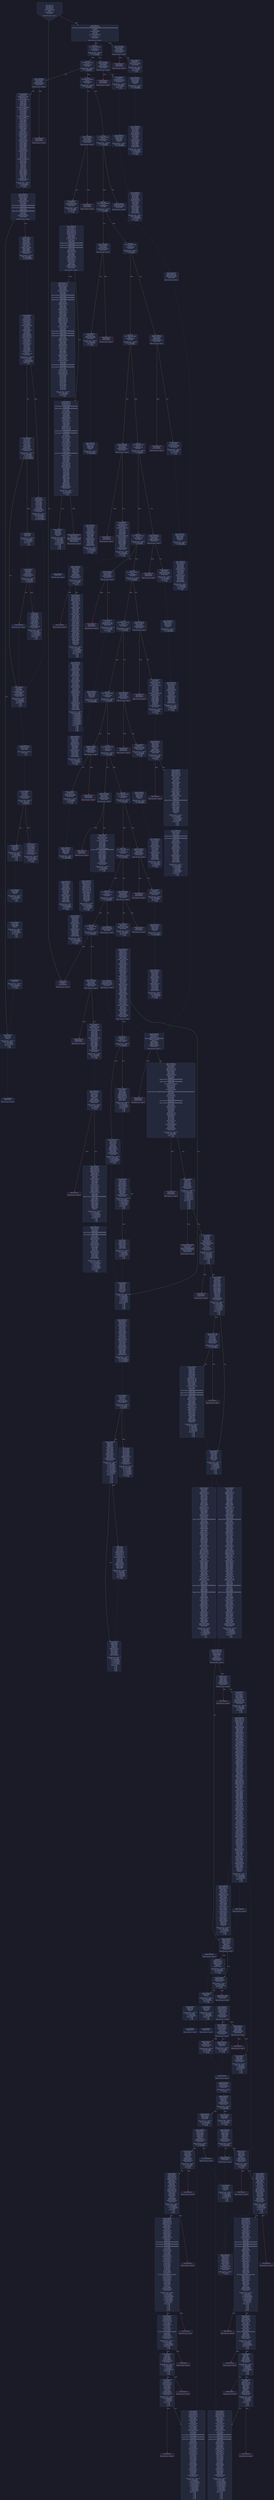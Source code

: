 digraph G {
    node [shape=box, style="filled, rounded", color="#565f89", fontcolor="#c0caf5", fontname="Helvetica", fillcolor="#24283b"];
    edge [color="#414868", fontcolor="#c0caf5", fontname="Helvetica"];
    bgcolor="#1a1b26";
    0 [ label = "[00] PUSH1 80
[02] PUSH1 40
[04] MSTORE
[05] PUSH1 04
[07] CALLDATASIZE
[08] LT
[09] PUSH2 00fc
[0c] JUMPI

Stack size req: 0, sizeΔ: 0
" shape = invhouse]
    1 [ label = "[0d] PUSH1 00
[0f] CALLDATALOAD
[10] PUSH29 0100000000000000000000000000000000000000000000000000000000
[2e] SWAP1
[2f] DIV
[30] PUSH4 ffffffff
[35] AND
[36] DUP1
[37] PUSH4 054e9507
[3c] EQ
[3d] PUSH2 0101
[40] JUMPI

Stack size req: 0, sizeΔ: 1
"]
    2 [ label = "[41] DUP1
[42] PUSH4 1e52aa52
[47] EQ
[48] PUSH2 012c
[4b] JUMPI

Stack size req: 1, sizeΔ: 0
Entry->Op usage:
	0->71:EQ:1
"]
    3 [ label = "[4c] DUP1
[4d] PUSH4 26eda1ac
[52] EQ
[53] PUSH2 0157
[56] JUMPI

Stack size req: 1, sizeΔ: 0
Entry->Op usage:
	0->82:EQ:1
"]
    4 [ label = "[57] DUP1
[58] PUSH4 3ccfd60b
[5d] EQ
[5e] PUSH2 01c0
[61] JUMPI

Stack size req: 1, sizeΔ: 0
Entry->Op usage:
	0->93:EQ:1
"]
    5 [ label = "[62] DUP1
[63] PUSH4 46ff4ce6
[68] EQ
[69] PUSH2 01d7
[6c] JUMPI

Stack size req: 1, sizeΔ: 0
Entry->Op usage:
	0->104:EQ:1
"]
    6 [ label = "[6d] DUP1
[6e] PUSH4 87bd499b
[73] EQ
[74] PUSH2 01e1
[77] JUMPI

Stack size req: 1, sizeΔ: 0
Entry->Op usage:
	0->115:EQ:1
"]
    7 [ label = "[78] DUP1
[79] PUSH4 8f049de5
[7e] EQ
[7f] PUSH2 020c
[82] JUMPI

Stack size req: 1, sizeΔ: 0
Entry->Op usage:
	0->126:EQ:1
"]
    8 [ label = "[83] DUP1
[84] PUSH4 a7a38f0b
[89] EQ
[8a] PUSH2 0237
[8d] JUMPI

Stack size req: 1, sizeΔ: 0
Entry->Op usage:
	0->137:EQ:1
"]
    9 [ label = "[8e] DUP1
[8f] PUSH4 af62cfd2
[94] EQ
[95] PUSH2 0294
[98] JUMPI

Stack size req: 1, sizeΔ: 0
Entry->Op usage:
	0->148:EQ:1
"]
    10 [ label = "[99] DUP1
[9a] PUSH4 b27bcaea
[9f] EQ
[a0] PUSH2 02bf
[a3] JUMPI

Stack size req: 1, sizeΔ: 0
Entry->Op usage:
	0->159:EQ:1
"]
    11 [ label = "[a4] DUP1
[a5] PUSH4 c55f2b1d
[aa] EQ
[ab] PUSH2 02ea
[ae] JUMPI

Stack size req: 1, sizeΔ: 0
Entry->Op usage:
	0->170:EQ:1
"]
    12 [ label = "[af] DUP1
[b0] PUSH4 ca64cd34
[b5] EQ
[b6] PUSH2 035e
[b9] JUMPI

Stack size req: 1, sizeΔ: 0
Entry->Op usage:
	0->181:EQ:1
"]
    13 [ label = "[ba] DUP1
[bb] PUSH4 ce3800e1
[c0] EQ
[c1] PUSH2 0389
[c4] JUMPI

Stack size req: 1, sizeΔ: 0
Entry->Op usage:
	0->192:EQ:1
"]
    14 [ label = "[c5] DUP1
[c6] PUSH4 e3d670d7
[cb] EQ
[cc] PUSH2 03b4
[cf] JUMPI

Stack size req: 1, sizeΔ: 0
Entry->Op usage:
	0->203:EQ:1
"]
    15 [ label = "[d0] DUP1
[d1] PUSH4 ebeac0c8
[d6] EQ
[d7] PUSH2 040b
[da] JUMPI

Stack size req: 1, sizeΔ: 0
Entry->Op usage:
	0->214:EQ:1
"]
    16 [ label = "[db] DUP1
[dc] PUSH4 ed84115e
[e1] EQ
[e2] PUSH2 0436
[e5] JUMPI

Stack size req: 1, sizeΔ: 0
Entry->Op usage:
	0->225:EQ:1
"]
    17 [ label = "[e6] DUP1
[e7] PUSH4 f1d71b73
[ec] EQ
[ed] PUSH2 04c6
[f0] JUMPI

Stack size req: 1, sizeΔ: 0
Entry->Op usage:
	0->236:EQ:1
"]
    18 [ label = "[f1] DUP1
[f2] PUSH4 fff31ae0
[f7] EQ
[f8] PUSH2 04d0
[fb] JUMPI

Stack size req: 1, sizeΔ: 0
Entry->Op usage:
	0->247:EQ:1
"]
    19 [ label = "[fc] JUMPDEST
[fd] PUSH1 00
[ff] DUP1
[0100] REVERT

Stack size req: 0, sizeΔ: 0
" color = "red"]
    20 [ label = "[0101] JUMPDEST
[0102] CALLVALUE
[0103] DUP1
[0104] ISZERO
[0105] PUSH2 010d
[0108] JUMPI

Stack size req: 0, sizeΔ: 1
"]
    21 [ label = "[0109] PUSH1 00
[010b] DUP1
[010c] REVERT

Stack size req: 0, sizeΔ: 0
" color = "red"]
    22 [ label = "[010d] JUMPDEST
[010e] POP
[010f] PUSH2 0116
[0112] PUSH2 0544
[0115] JUMP

Stack size req: 1, sizeΔ: 0
Entry->Op usage:
	0->270:POP:0
Entry->Exit:
	0->😵
"]
    23 [ label = "[0116] JUMPDEST
[0117] PUSH1 40
[0119] MLOAD
[011a] DUP1
[011b] DUP3
[011c] DUP2
[011d] MSTORE
[011e] PUSH1 20
[0120] ADD
[0121] SWAP2
[0122] POP
[0123] POP
[0124] PUSH1 40
[0126] MLOAD
[0127] DUP1
[0128] SWAP2
[0129] SUB
[012a] SWAP1
[012b] RETURN

Stack size req: 1, sizeΔ: -1
Entry->Op usage:
	0->285:MSTORE:1
	0->290:POP:0
Entry->Exit:
	0->😵
" color = "darkblue"]
    24 [ label = "[012c] JUMPDEST
[012d] CALLVALUE
[012e] DUP1
[012f] ISZERO
[0130] PUSH2 0138
[0133] JUMPI

Stack size req: 0, sizeΔ: 1
"]
    25 [ label = "[0134] PUSH1 00
[0136] DUP1
[0137] REVERT

Stack size req: 0, sizeΔ: 0
" color = "red"]
    26 [ label = "[0138] JUMPDEST
[0139] POP
[013a] PUSH2 0141
[013d] PUSH2 054a
[0140] JUMP

Stack size req: 1, sizeΔ: 0
Entry->Op usage:
	0->313:POP:0
Entry->Exit:
	0->😵
"]
    27 [ label = "[0141] JUMPDEST
[0142] PUSH1 40
[0144] MLOAD
[0145] DUP1
[0146] DUP3
[0147] DUP2
[0148] MSTORE
[0149] PUSH1 20
[014b] ADD
[014c] SWAP2
[014d] POP
[014e] POP
[014f] PUSH1 40
[0151] MLOAD
[0152] DUP1
[0153] SWAP2
[0154] SUB
[0155] SWAP1
[0156] RETURN

Stack size req: 1, sizeΔ: -1
Entry->Op usage:
	0->328:MSTORE:1
	0->333:POP:0
Entry->Exit:
	0->😵
" color = "darkblue"]
    28 [ label = "[0157] JUMPDEST
[0158] CALLVALUE
[0159] DUP1
[015a] ISZERO
[015b] PUSH2 0163
[015e] JUMPI

Stack size req: 0, sizeΔ: 1
"]
    29 [ label = "[015f] PUSH1 00
[0161] DUP1
[0162] REVERT

Stack size req: 0, sizeΔ: 0
" color = "red"]
    30 [ label = "[0163] JUMPDEST
[0164] POP
[0165] PUSH2 01be
[0168] PUSH1 04
[016a] DUP1
[016b] CALLDATASIZE
[016c] SUB
[016d] DUP2
[016e] ADD
[016f] SWAP1
[0170] DUP1
[0171] DUP1
[0172] CALLDATALOAD
[0173] SWAP1
[0174] PUSH1 20
[0176] ADD
[0177] SWAP1
[0178] DUP3
[0179] ADD
[017a] DUP1
[017b] CALLDATALOAD
[017c] SWAP1
[017d] PUSH1 20
[017f] ADD
[0180] SWAP1
[0181] DUP1
[0182] DUP1
[0183] PUSH1 1f
[0185] ADD
[0186] PUSH1 20
[0188] DUP1
[0189] SWAP2
[018a] DIV
[018b] MUL
[018c] PUSH1 20
[018e] ADD
[018f] PUSH1 40
[0191] MLOAD
[0192] SWAP1
[0193] DUP2
[0194] ADD
[0195] PUSH1 40
[0197] MSTORE
[0198] DUP1
[0199] SWAP4
[019a] SWAP3
[019b] SWAP2
[019c] SWAP1
[019d] DUP2
[019e] DUP2
[019f] MSTORE
[01a0] PUSH1 20
[01a2] ADD
[01a3] DUP4
[01a4] DUP4
[01a5] DUP1
[01a6] DUP3
[01a7] DUP5
[01a8] CALLDATACOPY
[01a9] DUP3
[01aa] ADD
[01ab] SWAP2
[01ac] POP
[01ad] POP
[01ae] POP
[01af] POP
[01b0] POP
[01b1] POP
[01b2] SWAP2
[01b3] SWAP3
[01b4] SWAP2
[01b5] SWAP3
[01b6] SWAP1
[01b7] POP
[01b8] POP
[01b9] POP
[01ba] PUSH2 0550
[01bd] JUMP

Stack size req: 1, sizeΔ: 1
Entry->Op usage:
	0->356:POP:0
Entry->Exit:
	0->😵
"]
    31 [ label = "[01be] JUMPDEST
[01bf] STOP

Stack size req: 0, sizeΔ: 0
" color = "darkblue"]
    32 [ label = "[01c0] JUMPDEST
[01c1] CALLVALUE
[01c2] DUP1
[01c3] ISZERO
[01c4] PUSH2 01cc
[01c7] JUMPI

Stack size req: 0, sizeΔ: 1
"]
    33 [ label = "[01c8] PUSH1 00
[01ca] DUP1
[01cb] REVERT

Stack size req: 0, sizeΔ: 0
" color = "red"]
    34 [ label = "[01cc] JUMPDEST
[01cd] POP
[01ce] PUSH2 01d5
[01d1] PUSH2 05c1
[01d4] JUMP

Stack size req: 1, sizeΔ: 0
Entry->Op usage:
	0->461:POP:0
Entry->Exit:
	0->😵
"]
    35 [ label = "[01d5] JUMPDEST
[01d6] STOP

Stack size req: 0, sizeΔ: 0
" color = "darkblue"]
    36 [ label = "[01d7] JUMPDEST
[01d8] PUSH2 01df
[01db] PUSH2 081c
[01de] JUMP

Stack size req: 0, sizeΔ: 1
"]
    37 [ label = "[01df] JUMPDEST
[01e0] STOP

Stack size req: 0, sizeΔ: 0
" color = "darkblue"]
    38 [ label = "[01e1] JUMPDEST
[01e2] CALLVALUE
[01e3] DUP1
[01e4] ISZERO
[01e5] PUSH2 01ed
[01e8] JUMPI

Stack size req: 0, sizeΔ: 1
"]
    39 [ label = "[01e9] PUSH1 00
[01eb] DUP1
[01ec] REVERT

Stack size req: 0, sizeΔ: 0
" color = "red"]
    40 [ label = "[01ed] JUMPDEST
[01ee] POP
[01ef] PUSH2 01f6
[01f2] PUSH2 08fb
[01f5] JUMP

Stack size req: 1, sizeΔ: 0
Entry->Op usage:
	0->494:POP:0
Entry->Exit:
	0->😵
"]
    41 [ label = "[01f6] JUMPDEST
[01f7] PUSH1 40
[01f9] MLOAD
[01fa] DUP1
[01fb] DUP3
[01fc] DUP2
[01fd] MSTORE
[01fe] PUSH1 20
[0200] ADD
[0201] SWAP2
[0202] POP
[0203] POP
[0204] PUSH1 40
[0206] MLOAD
[0207] DUP1
[0208] SWAP2
[0209] SUB
[020a] SWAP1
[020b] RETURN

Stack size req: 1, sizeΔ: -1
Entry->Op usage:
	0->509:MSTORE:1
	0->514:POP:0
Entry->Exit:
	0->😵
" color = "darkblue"]
    42 [ label = "[020c] JUMPDEST
[020d] CALLVALUE
[020e] DUP1
[020f] ISZERO
[0210] PUSH2 0218
[0213] JUMPI

Stack size req: 0, sizeΔ: 1
"]
    43 [ label = "[0214] PUSH1 00
[0216] DUP1
[0217] REVERT

Stack size req: 0, sizeΔ: 0
" color = "red"]
    44 [ label = "[0218] JUMPDEST
[0219] POP
[021a] PUSH2 0221
[021d] PUSH2 0901
[0220] JUMP

Stack size req: 1, sizeΔ: 0
Entry->Op usage:
	0->537:POP:0
Entry->Exit:
	0->😵
"]
    45 [ label = "[0221] JUMPDEST
[0222] PUSH1 40
[0224] MLOAD
[0225] DUP1
[0226] DUP3
[0227] DUP2
[0228] MSTORE
[0229] PUSH1 20
[022b] ADD
[022c] SWAP2
[022d] POP
[022e] POP
[022f] PUSH1 40
[0231] MLOAD
[0232] DUP1
[0233] SWAP2
[0234] SUB
[0235] SWAP1
[0236] RETURN

Stack size req: 1, sizeΔ: -1
Entry->Op usage:
	0->552:MSTORE:1
	0->557:POP:0
Entry->Exit:
	0->😵
" color = "darkblue"]
    46 [ label = "[0237] JUMPDEST
[0238] CALLVALUE
[0239] DUP1
[023a] ISZERO
[023b] PUSH2 0243
[023e] JUMPI

Stack size req: 0, sizeΔ: 1
"]
    47 [ label = "[023f] PUSH1 00
[0241] DUP1
[0242] REVERT

Stack size req: 0, sizeΔ: 0
" color = "red"]
    48 [ label = "[0243] JUMPDEST
[0244] POP
[0245] PUSH2 0262
[0248] PUSH1 04
[024a] DUP1
[024b] CALLDATASIZE
[024c] SUB
[024d] DUP2
[024e] ADD
[024f] SWAP1
[0250] DUP1
[0251] DUP1
[0252] CALLDATALOAD
[0253] SWAP1
[0254] PUSH1 20
[0256] ADD
[0257] SWAP1
[0258] SWAP3
[0259] SWAP2
[025a] SWAP1
[025b] POP
[025c] POP
[025d] POP
[025e] PUSH2 0907
[0261] JUMP

Stack size req: 1, sizeΔ: 1
Entry->Op usage:
	0->580:POP:0
Entry->Exit:
	0->😵
"]
    49 [ label = "[0262] JUMPDEST
[0263] PUSH1 40
[0265] MLOAD
[0266] DUP1
[0267] DUP7
[0268] DUP2
[0269] MSTORE
[026a] PUSH1 20
[026c] ADD
[026d] DUP6
[026e] DUP2
[026f] MSTORE
[0270] PUSH1 20
[0272] ADD
[0273] DUP5
[0274] DUP2
[0275] MSTORE
[0276] PUSH1 20
[0278] ADD
[0279] DUP4
[027a] DUP2
[027b] MSTORE
[027c] PUSH1 20
[027e] ADD
[027f] DUP3
[0280] DUP2
[0281] MSTORE
[0282] PUSH1 20
[0284] ADD
[0285] SWAP6
[0286] POP
[0287] POP
[0288] POP
[0289] POP
[028a] POP
[028b] POP
[028c] PUSH1 40
[028e] MLOAD
[028f] DUP1
[0290] SWAP2
[0291] SUB
[0292] SWAP1
[0293] RETURN

Stack size req: 5, sizeΔ: -5
Entry->Op usage:
	0->641:MSTORE:1
	0->648:POP:0
	1->635:MSTORE:1
	1->649:POP:0
	2->629:MSTORE:1
	2->650:POP:0
	3->623:MSTORE:1
	3->651:POP:0
	4->617:MSTORE:1
	4->646:POP:0
Entry->Exit:
	0->😵
	1->😵
	2->😵
	3->😵
	4->😵
" color = "darkblue"]
    50 [ label = "[0294] JUMPDEST
[0295] CALLVALUE
[0296] DUP1
[0297] ISZERO
[0298] PUSH2 02a0
[029b] JUMPI

Stack size req: 0, sizeΔ: 1
"]
    51 [ label = "[029c] PUSH1 00
[029e] DUP1
[029f] REVERT

Stack size req: 0, sizeΔ: 0
" color = "red"]
    52 [ label = "[02a0] JUMPDEST
[02a1] POP
[02a2] PUSH2 02a9
[02a5] PUSH2 094c
[02a8] JUMP

Stack size req: 1, sizeΔ: 0
Entry->Op usage:
	0->673:POP:0
Entry->Exit:
	0->😵
"]
    53 [ label = "[02a9] JUMPDEST
[02aa] PUSH1 40
[02ac] MLOAD
[02ad] DUP1
[02ae] DUP3
[02af] DUP2
[02b0] MSTORE
[02b1] PUSH1 20
[02b3] ADD
[02b4] SWAP2
[02b5] POP
[02b6] POP
[02b7] PUSH1 40
[02b9] MLOAD
[02ba] DUP1
[02bb] SWAP2
[02bc] SUB
[02bd] SWAP1
[02be] RETURN

Stack size req: 1, sizeΔ: -1
Entry->Op usage:
	0->688:MSTORE:1
	0->693:POP:0
Entry->Exit:
	0->😵
" color = "darkblue"]
    54 [ label = "[02bf] JUMPDEST
[02c0] CALLVALUE
[02c1] DUP1
[02c2] ISZERO
[02c3] PUSH2 02cb
[02c6] JUMPI

Stack size req: 0, sizeΔ: 1
"]
    55 [ label = "[02c7] PUSH1 00
[02c9] DUP1
[02ca] REVERT

Stack size req: 0, sizeΔ: 0
" color = "red"]
    56 [ label = "[02cb] JUMPDEST
[02cc] POP
[02cd] PUSH2 02d4
[02d0] PUSH2 0952
[02d3] JUMP

Stack size req: 1, sizeΔ: 0
Entry->Op usage:
	0->716:POP:0
Entry->Exit:
	0->😵
"]
    57 [ label = "[02d4] JUMPDEST
[02d5] PUSH1 40
[02d7] MLOAD
[02d8] DUP1
[02d9] DUP3
[02da] DUP2
[02db] MSTORE
[02dc] PUSH1 20
[02de] ADD
[02df] SWAP2
[02e0] POP
[02e1] POP
[02e2] PUSH1 40
[02e4] MLOAD
[02e5] DUP1
[02e6] SWAP2
[02e7] SUB
[02e8] SWAP1
[02e9] RETURN

Stack size req: 1, sizeΔ: -1
Entry->Op usage:
	0->731:MSTORE:1
	0->736:POP:0
Entry->Exit:
	0->😵
" color = "darkblue"]
    58 [ label = "[02ea] JUMPDEST
[02eb] CALLVALUE
[02ec] DUP1
[02ed] ISZERO
[02ee] PUSH2 02f6
[02f1] JUMPI

Stack size req: 0, sizeΔ: 1
"]
    59 [ label = "[02f2] PUSH1 00
[02f4] DUP1
[02f5] REVERT

Stack size req: 0, sizeΔ: 0
" color = "red"]
    60 [ label = "[02f6] JUMPDEST
[02f7] POP
[02f8] PUSH2 0315
[02fb] PUSH1 04
[02fd] DUP1
[02fe] CALLDATASIZE
[02ff] SUB
[0300] DUP2
[0301] ADD
[0302] SWAP1
[0303] DUP1
[0304] DUP1
[0305] CALLDATALOAD
[0306] SWAP1
[0307] PUSH1 20
[0309] ADD
[030a] SWAP1
[030b] SWAP3
[030c] SWAP2
[030d] SWAP1
[030e] POP
[030f] POP
[0310] POP
[0311] PUSH2 0958
[0314] JUMP

Stack size req: 1, sizeΔ: 1
Entry->Op usage:
	0->759:POP:0
Entry->Exit:
	0->😵
"]
    61 [ label = "[0315] JUMPDEST
[0316] PUSH1 40
[0318] MLOAD
[0319] DUP1
[031a] DUP4
[031b] PUSH20 ffffffffffffffffffffffffffffffffffffffff
[0330] AND
[0331] PUSH20 ffffffffffffffffffffffffffffffffffffffff
[0346] AND
[0347] DUP2
[0348] MSTORE
[0349] PUSH1 20
[034b] ADD
[034c] DUP3
[034d] DUP2
[034e] MSTORE
[034f] PUSH1 20
[0351] ADD
[0352] SWAP3
[0353] POP
[0354] POP
[0355] POP
[0356] PUSH1 40
[0358] MLOAD
[0359] DUP1
[035a] SWAP2
[035b] SUB
[035c] SWAP1
[035d] RETURN

Stack size req: 2, sizeΔ: -2
Entry->Op usage:
	0->846:MSTORE:1
	0->853:POP:0
	1->816:AND:1
	1->838:AND:1
	1->840:MSTORE:1
	1->851:POP:0
Entry->Exit:
	0->😵
	1->😵
" color = "darkblue"]
    62 [ label = "[035e] JUMPDEST
[035f] CALLVALUE
[0360] DUP1
[0361] ISZERO
[0362] PUSH2 036a
[0365] JUMPI

Stack size req: 0, sizeΔ: 1
"]
    63 [ label = "[0366] PUSH1 00
[0368] DUP1
[0369] REVERT

Stack size req: 0, sizeΔ: 0
" color = "red"]
    64 [ label = "[036a] JUMPDEST
[036b] POP
[036c] PUSH2 0373
[036f] PUSH2 09ab
[0372] JUMP

Stack size req: 1, sizeΔ: 0
Entry->Op usage:
	0->875:POP:0
Entry->Exit:
	0->😵
"]
    65 [ label = "[0373] JUMPDEST
[0374] PUSH1 40
[0376] MLOAD
[0377] DUP1
[0378] DUP3
[0379] DUP2
[037a] MSTORE
[037b] PUSH1 20
[037d] ADD
[037e] SWAP2
[037f] POP
[0380] POP
[0381] PUSH1 40
[0383] MLOAD
[0384] DUP1
[0385] SWAP2
[0386] SUB
[0387] SWAP1
[0388] RETURN

Stack size req: 1, sizeΔ: -1
Entry->Op usage:
	0->890:MSTORE:1
	0->895:POP:0
Entry->Exit:
	0->😵
" color = "darkblue"]
    66 [ label = "[0389] JUMPDEST
[038a] CALLVALUE
[038b] DUP1
[038c] ISZERO
[038d] PUSH2 0395
[0390] JUMPI

Stack size req: 0, sizeΔ: 1
"]
    67 [ label = "[0391] PUSH1 00
[0393] DUP1
[0394] REVERT

Stack size req: 0, sizeΔ: 0
" color = "red"]
    68 [ label = "[0395] JUMPDEST
[0396] POP
[0397] PUSH2 039e
[039a] PUSH2 09b1
[039d] JUMP

Stack size req: 1, sizeΔ: 0
Entry->Op usage:
	0->918:POP:0
Entry->Exit:
	0->😵
"]
    69 [ label = "[039e] JUMPDEST
[039f] PUSH1 40
[03a1] MLOAD
[03a2] DUP1
[03a3] DUP3
[03a4] DUP2
[03a5] MSTORE
[03a6] PUSH1 20
[03a8] ADD
[03a9] SWAP2
[03aa] POP
[03ab] POP
[03ac] PUSH1 40
[03ae] MLOAD
[03af] DUP1
[03b0] SWAP2
[03b1] SUB
[03b2] SWAP1
[03b3] RETURN

Stack size req: 1, sizeΔ: -1
Entry->Op usage:
	0->933:MSTORE:1
	0->938:POP:0
Entry->Exit:
	0->😵
" color = "darkblue"]
    70 [ label = "[03b4] JUMPDEST
[03b5] CALLVALUE
[03b6] DUP1
[03b7] ISZERO
[03b8] PUSH2 03c0
[03bb] JUMPI

Stack size req: 0, sizeΔ: 1
"]
    71 [ label = "[03bc] PUSH1 00
[03be] DUP1
[03bf] REVERT

Stack size req: 0, sizeΔ: 0
" color = "red"]
    72 [ label = "[03c0] JUMPDEST
[03c1] POP
[03c2] PUSH2 03f5
[03c5] PUSH1 04
[03c7] DUP1
[03c8] CALLDATASIZE
[03c9] SUB
[03ca] DUP2
[03cb] ADD
[03cc] SWAP1
[03cd] DUP1
[03ce] DUP1
[03cf] CALLDATALOAD
[03d0] PUSH20 ffffffffffffffffffffffffffffffffffffffff
[03e5] AND
[03e6] SWAP1
[03e7] PUSH1 20
[03e9] ADD
[03ea] SWAP1
[03eb] SWAP3
[03ec] SWAP2
[03ed] SWAP1
[03ee] POP
[03ef] POP
[03f0] POP
[03f1] PUSH2 09b7
[03f4] JUMP

Stack size req: 1, sizeΔ: 1
Entry->Op usage:
	0->961:POP:0
Entry->Exit:
	0->😵
"]
    73 [ label = "[03f5] JUMPDEST
[03f6] PUSH1 40
[03f8] MLOAD
[03f9] DUP1
[03fa] DUP3
[03fb] DUP2
[03fc] MSTORE
[03fd] PUSH1 20
[03ff] ADD
[0400] SWAP2
[0401] POP
[0402] POP
[0403] PUSH1 40
[0405] MLOAD
[0406] DUP1
[0407] SWAP2
[0408] SUB
[0409] SWAP1
[040a] RETURN

Stack size req: 1, sizeΔ: -1
Entry->Op usage:
	0->1020:MSTORE:1
	0->1025:POP:0
Entry->Exit:
	0->😵
" color = "darkblue"]
    74 [ label = "[040b] JUMPDEST
[040c] CALLVALUE
[040d] DUP1
[040e] ISZERO
[040f] PUSH2 0417
[0412] JUMPI

Stack size req: 0, sizeΔ: 1
"]
    75 [ label = "[0413] PUSH1 00
[0415] DUP1
[0416] REVERT

Stack size req: 0, sizeΔ: 0
" color = "red"]
    76 [ label = "[0417] JUMPDEST
[0418] POP
[0419] PUSH2 0420
[041c] PUSH2 09cf
[041f] JUMP

Stack size req: 1, sizeΔ: 0
Entry->Op usage:
	0->1048:POP:0
Entry->Exit:
	0->😵
"]
    77 [ label = "[0420] JUMPDEST
[0421] PUSH1 40
[0423] MLOAD
[0424] DUP1
[0425] DUP3
[0426] DUP2
[0427] MSTORE
[0428] PUSH1 20
[042a] ADD
[042b] SWAP2
[042c] POP
[042d] POP
[042e] PUSH1 40
[0430] MLOAD
[0431] DUP1
[0432] SWAP2
[0433] SUB
[0434] SWAP1
[0435] RETURN

Stack size req: 1, sizeΔ: -1
Entry->Op usage:
	0->1063:MSTORE:1
	0->1068:POP:0
Entry->Exit:
	0->😵
" color = "darkblue"]
    78 [ label = "[0436] JUMPDEST
[0437] CALLVALUE
[0438] DUP1
[0439] ISZERO
[043a] PUSH2 0442
[043d] JUMPI

Stack size req: 0, sizeΔ: 1
"]
    79 [ label = "[043e] PUSH1 00
[0440] DUP1
[0441] REVERT

Stack size req: 0, sizeΔ: 0
" color = "red"]
    80 [ label = "[0442] JUMPDEST
[0443] POP
[0444] PUSH2 044b
[0447] PUSH2 09d5
[044a] JUMP

Stack size req: 1, sizeΔ: 0
Entry->Op usage:
	0->1091:POP:0
Entry->Exit:
	0->😵
"]
    81 [ label = "[044b] JUMPDEST
[044c] PUSH1 40
[044e] MLOAD
[044f] DUP1
[0450] DUP1
[0451] PUSH1 20
[0453] ADD
[0454] DUP3
[0455] DUP2
[0456] SUB
[0457] DUP3
[0458] MSTORE
[0459] DUP4
[045a] DUP2
[045b] DUP2
[045c] MLOAD
[045d] DUP2
[045e] MSTORE
[045f] PUSH1 20
[0461] ADD
[0462] SWAP2
[0463] POP
[0464] DUP1
[0465] MLOAD
[0466] SWAP1
[0467] PUSH1 20
[0469] ADD
[046a] SWAP1
[046b] DUP1
[046c] DUP4
[046d] DUP4
[046e] PUSH1 00

Stack size req: 1, sizeΔ: 9
Entry->Op usage:
	0->1116:MLOAD:0
	0->1125:MLOAD:0
	0->1129:ADD:1
"]
    82 [ label = "[0470] JUMPDEST
[0471] DUP4
[0472] DUP2
[0473] LT
[0474] ISZERO
[0475] PUSH2 048b
[0478] JUMPI

Stack size req: 4, sizeΔ: 0
Entry->Op usage:
	0->1139:LT:0
	3->1139:LT:1
"]
    83 [ label = "[0479] DUP1
[047a] DUP3
[047b] ADD
[047c] MLOAD
[047d] DUP2
[047e] DUP5
[047f] ADD
[0480] MSTORE
[0481] PUSH1 20
[0483] DUP2
[0484] ADD
[0485] SWAP1
[0486] POP
[0487] PUSH2 0470
[048a] JUMP

Stack size req: 3, sizeΔ: 0
Entry->Op usage:
	0->1147:ADD:1
	0->1151:ADD:1
	0->1156:ADD:0
	0->1158:POP:0
	1->1147:ADD:0
	2->1151:ADD:0
Entry->Exit:
	0->😵
"]
    84 [ label = "[048b] JUMPDEST
[048c] POP
[048d] POP
[048e] POP
[048f] POP
[0490] SWAP1
[0491] POP
[0492] SWAP1
[0493] DUP2
[0494] ADD
[0495] SWAP1
[0496] PUSH1 1f
[0498] AND
[0499] DUP1
[049a] ISZERO
[049b] PUSH2 04b8
[049e] JUMPI

Stack size req: 7, sizeΔ: -5
Entry->Op usage:
	0->1164:POP:0
	1->1165:POP:0
	2->1166:POP:0
	3->1167:POP:0
	4->1172:ADD:0
	4->1176:AND:1
	4->1178:ISZERO:0
	5->1169:POP:0
	6->1172:ADD:1
Entry->Exit:
	0->😵
	1->😵
	2->😵
	3->😵
	4->0
	5->😵
	6->😵
"]
    85 [ label = "[049f] DUP1
[04a0] DUP3
[04a1] SUB
[04a2] DUP1
[04a3] MLOAD
[04a4] PUSH1 01
[04a6] DUP4
[04a7] PUSH1 20
[04a9] SUB
[04aa] PUSH2 0100
[04ad] EXP
[04ae] SUB
[04af] NOT
[04b0] AND
[04b1] DUP2
[04b2] MSTORE
[04b3] PUSH1 20
[04b5] ADD
[04b6] SWAP2
[04b7] POP

Stack size req: 2, sizeΔ: 0
Entry->Op usage:
	0->1185:SUB:1
	0->1193:SUB:1
	1->1185:SUB:0
	1->1207:POP:0
Entry->Exit:
	1->😵
"]
    86 [ label = "[04b8] JUMPDEST
[04b9] POP
[04ba] SWAP3
[04bb] POP
[04bc] POP
[04bd] POP
[04be] PUSH1 40
[04c0] MLOAD
[04c1] DUP1
[04c2] SWAP2
[04c3] SUB
[04c4] SWAP1
[04c5] RETURN

Stack size req: 5, sizeΔ: -5
Entry->Op usage:
	0->1209:POP:0
	1->1219:SUB:0
	2->1212:POP:0
	3->1213:POP:0
	4->1211:POP:0
Entry->Exit:
	0->😵
	1->😵
	2->😵
	3->😵
	4->😵
" color = "darkblue"]
    87 [ label = "[04c6] JUMPDEST
[04c7] PUSH2 04ce
[04ca] PUSH2 0a73
[04cd] JUMP

Stack size req: 0, sizeΔ: 1
"]
    88 [ label = "[04ce] JUMPDEST
[04cf] STOP

Stack size req: 0, sizeΔ: 0
" color = "darkblue"]
    89 [ label = "[04d0] JUMPDEST
[04d1] CALLVALUE
[04d2] DUP1
[04d3] ISZERO
[04d4] PUSH2 04dc
[04d7] JUMPI

Stack size req: 0, sizeΔ: 1
"]
    90 [ label = "[04d8] PUSH1 00
[04da] DUP1
[04db] REVERT

Stack size req: 0, sizeΔ: 0
" color = "red"]
    91 [ label = "[04dc] JUMPDEST
[04dd] POP
[04de] PUSH2 04fb
[04e1] PUSH1 04
[04e3] DUP1
[04e4] CALLDATASIZE
[04e5] SUB
[04e6] DUP2
[04e7] ADD
[04e8] SWAP1
[04e9] DUP1
[04ea] DUP1
[04eb] CALLDATALOAD
[04ec] SWAP1
[04ed] PUSH1 20
[04ef] ADD
[04f0] SWAP1
[04f1] SWAP3
[04f2] SWAP2
[04f3] SWAP1
[04f4] POP
[04f5] POP
[04f6] POP
[04f7] PUSH2 0b52
[04fa] JUMP

Stack size req: 1, sizeΔ: 1
Entry->Op usage:
	0->1245:POP:0
Entry->Exit:
	0->😵
"]
    92 [ label = "[04fb] JUMPDEST
[04fc] PUSH1 40
[04fe] MLOAD
[04ff] DUP1
[0500] DUP4
[0501] PUSH20 ffffffffffffffffffffffffffffffffffffffff
[0516] AND
[0517] PUSH20 ffffffffffffffffffffffffffffffffffffffff
[052c] AND
[052d] DUP2
[052e] MSTORE
[052f] PUSH1 20
[0531] ADD
[0532] DUP3
[0533] DUP2
[0534] MSTORE
[0535] PUSH1 20
[0537] ADD
[0538] SWAP3
[0539] POP
[053a] POP
[053b] POP
[053c] PUSH1 40
[053e] MLOAD
[053f] DUP1
[0540] SWAP2
[0541] SUB
[0542] SWAP1
[0543] RETURN

Stack size req: 2, sizeΔ: -2
Entry->Op usage:
	0->1332:MSTORE:1
	0->1339:POP:0
	1->1302:AND:1
	1->1324:AND:1
	1->1326:MSTORE:1
	1->1337:POP:0
Entry->Exit:
	0->😵
	1->😵
" color = "darkblue"]
    93 [ label = "[0544] JUMPDEST
[0545] PUSH1 01
[0547] SLOAD
[0548] DUP2
[0549] JUMP
Indirect!

Stack size req: 1, sizeΔ: 1
Entry->Op usage:
	0->1353:JUMP:0
" color = "teal"]
    94 [ label = "[054a] JUMPDEST
[054b] PUSH1 07
[054d] SLOAD
[054e] DUP2
[054f] JUMP
Indirect!

Stack size req: 1, sizeΔ: 1
Entry->Op usage:
	0->1359:JUMP:0
" color = "teal"]
    95 [ label = "[0550] JUMPDEST
[0551] PUSH1 10
[0553] PUSH1 00
[0555] SWAP1
[0556] SLOAD
[0557] SWAP1
[0558] PUSH2 0100
[055b] EXP
[055c] SWAP1
[055d] DIV
[055e] PUSH20 ffffffffffffffffffffffffffffffffffffffff
[0573] AND
[0574] PUSH20 ffffffffffffffffffffffffffffffffffffffff
[0589] AND
[058a] CALLER
[058b] PUSH20 ffffffffffffffffffffffffffffffffffffffff
[05a0] AND
[05a1] EQ
[05a2] ISZERO
[05a3] PUSH2 05be
[05a6] JUMPI

Stack size req: 0, sizeΔ: 0
"]
    96 [ label = "[05a7] DUP1
[05a8] PUSH1 0f
[05aa] SWAP1
[05ab] DUP1
[05ac] MLOAD
[05ad] SWAP1
[05ae] PUSH1 20
[05b0] ADD
[05b1] SWAP1
[05b2] PUSH2 05bc
[05b5] SWAP3
[05b6] SWAP2
[05b7] SWAP1
[05b8] PUSH2 123a
[05bb] JUMP

Stack size req: 1, sizeΔ: 4
Entry->Op usage:
	0->1452:MLOAD:0
	0->1456:ADD:1
"]
    97 [ label = "[05bc] JUMPDEST
[05bd] POP

Stack size req: 1, sizeΔ: -1
Entry->Op usage:
	0->1469:POP:0
Entry->Exit:
	0->😵
"]
    98 [ label = "[05be] JUMPDEST
[05bf] POP
[05c0] JUMP
Indirect!

Stack size req: 2, sizeΔ: -2
Entry->Op usage:
	0->1471:POP:0
	1->1472:JUMP:0
Entry->Exit:
	0->😵
	1->😵
" color = "teal"]
    99 [ label = "[05c1] JUMPDEST
[05c2] PUSH1 00
[05c4] DUP1
[05c5] PUSH1 00
[05c7] PUSH1 0c
[05c9] PUSH1 00
[05cb] PUSH1 0d
[05cd] PUSH1 00
[05cf] SWAP1
[05d0] SLOAD
[05d1] SWAP1
[05d2] PUSH2 0100
[05d5] EXP
[05d6] SWAP1
[05d7] DIV
[05d8] PUSH20 ffffffffffffffffffffffffffffffffffffffff
[05ed] AND
[05ee] PUSH20 ffffffffffffffffffffffffffffffffffffffff
[0603] AND
[0604] PUSH20 ffffffffffffffffffffffffffffffffffffffff
[0619] AND
[061a] DUP2
[061b] MSTORE
[061c] PUSH1 20
[061e] ADD
[061f] SWAP1
[0620] DUP2
[0621] MSTORE
[0622] PUSH1 20
[0624] ADD
[0625] PUSH1 00
[0627] SHA3
[0628] SLOAD
[0629] EQ
[062a] ISZERO
[062b] ISZERO
[062c] PUSH2 074a
[062f] JUMPI

Stack size req: 0, sizeΔ: 2
"]
    100 [ label = "[0630] PUSH1 0c
[0632] PUSH1 00
[0634] PUSH1 0d
[0636] PUSH1 00
[0638] SWAP1
[0639] SLOAD
[063a] SWAP1
[063b] PUSH2 0100
[063e] EXP
[063f] SWAP1
[0640] DIV
[0641] PUSH20 ffffffffffffffffffffffffffffffffffffffff
[0656] AND
[0657] PUSH20 ffffffffffffffffffffffffffffffffffffffff
[066c] AND
[066d] PUSH20 ffffffffffffffffffffffffffffffffffffffff
[0682] AND
[0683] DUP2
[0684] MSTORE
[0685] PUSH1 20
[0687] ADD
[0688] SWAP1
[0689] DUP2
[068a] MSTORE
[068b] PUSH1 20
[068d] ADD
[068e] PUSH1 00
[0690] SHA3
[0691] SLOAD
[0692] SWAP2
[0693] POP
[0694] PUSH1 00
[0696] PUSH1 0c
[0698] PUSH1 00
[069a] PUSH1 0d
[069c] PUSH1 00
[069e] SWAP1
[069f] SLOAD
[06a0] SWAP1
[06a1] PUSH2 0100
[06a4] EXP
[06a5] SWAP1
[06a6] DIV
[06a7] PUSH20 ffffffffffffffffffffffffffffffffffffffff
[06bc] AND
[06bd] PUSH20 ffffffffffffffffffffffffffffffffffffffff
[06d2] AND
[06d3] PUSH20 ffffffffffffffffffffffffffffffffffffffff
[06e8] AND
[06e9] DUP2
[06ea] MSTORE
[06eb] PUSH1 20
[06ed] ADD
[06ee] SWAP1
[06ef] DUP2
[06f0] MSTORE
[06f1] PUSH1 20
[06f3] ADD
[06f4] PUSH1 00
[06f6] SHA3
[06f7] DUP2
[06f8] SWAP1
[06f9] SSTORE
[06fa] POP
[06fb] PUSH1 0d
[06fd] PUSH1 00
[06ff] SWAP1
[0700] SLOAD
[0701] SWAP1
[0702] PUSH2 0100
[0705] EXP
[0706] SWAP1
[0707] DIV
[0708] PUSH20 ffffffffffffffffffffffffffffffffffffffff
[071d] AND
[071e] PUSH20 ffffffffffffffffffffffffffffffffffffffff
[0733] AND
[0734] DUP3
[0735] PUSH1 40
[0737] MLOAD
[0738] PUSH1 00
[073a] PUSH1 40
[073c] MLOAD
[073d] DUP1
[073e] DUP4
[073f] SUB
[0740] DUP2
[0741] DUP6
[0742] DUP8
[0743] GAS
[0744] CALL
[0745] SWAP3
[0746] POP
[0747] POP
[0748] POP
[0749] POP

Stack size req: 2, sizeΔ: 0
Entry->Op usage:
	1->1683:POP:0
Entry->Exit:
	1->😵
"]
    101 [ label = "[074a] JUMPDEST
[074b] PUSH1 0c
[074d] PUSH1 00
[074f] CALLER
[0750] PUSH20 ffffffffffffffffffffffffffffffffffffffff
[0765] AND
[0766] PUSH20 ffffffffffffffffffffffffffffffffffffffff
[077b] AND
[077c] DUP2
[077d] MSTORE
[077e] PUSH1 20
[0780] ADD
[0781] SWAP1
[0782] DUP2
[0783] MSTORE
[0784] PUSH1 20
[0786] ADD
[0787] PUSH1 00
[0789] SHA3
[078a] SLOAD
[078b] SWAP1
[078c] POP
[078d] PUSH1 00
[078f] PUSH1 0c
[0791] PUSH1 00
[0793] CALLER
[0794] PUSH20 ffffffffffffffffffffffffffffffffffffffff
[07a9] AND
[07aa] PUSH20 ffffffffffffffffffffffffffffffffffffffff
[07bf] AND
[07c0] DUP2
[07c1] MSTORE
[07c2] PUSH1 20
[07c4] ADD
[07c5] SWAP1
[07c6] DUP2
[07c7] MSTORE
[07c8] PUSH1 20
[07ca] ADD
[07cb] PUSH1 00
[07cd] SHA3
[07ce] DUP2
[07cf] SWAP1
[07d0] SSTORE
[07d1] POP
[07d2] CALLER
[07d3] PUSH20 ffffffffffffffffffffffffffffffffffffffff
[07e8] AND
[07e9] PUSH2 08fc
[07ec] DUP3
[07ed] SWAP1
[07ee] DUP2
[07ef] ISZERO
[07f0] MUL
[07f1] SWAP1
[07f2] PUSH1 40
[07f4] MLOAD
[07f5] PUSH1 00
[07f7] PUSH1 40
[07f9] MLOAD
[07fa] DUP1
[07fb] DUP4
[07fc] SUB
[07fd] DUP2
[07fe] DUP6
[07ff] DUP9
[0800] DUP9
[0801] CALL
[0802] SWAP4
[0803] POP
[0804] POP
[0805] POP
[0806] POP
[0807] ISZERO
[0808] DUP1
[0809] ISZERO
[080a] PUSH2 0817
[080d] JUMPI

Stack size req: 1, sizeΔ: 1
Entry->Op usage:
	0->1932:POP:0
Entry->Exit:
	0->😵
"]
    102 [ label = "[080e] RETURNDATASIZE
[080f] PUSH1 00
[0811] DUP1
[0812] RETURNDATACOPY
[0813] RETURNDATASIZE
[0814] PUSH1 00
[0816] REVERT

Stack size req: 0, sizeΔ: 0
" color = "red"]
    103 [ label = "[0817] JUMPDEST
[0818] POP
[0819] POP
[081a] POP
[081b] JUMP
Indirect!

Stack size req: 4, sizeΔ: -4
Entry->Op usage:
	0->2072:POP:0
	1->2073:POP:0
	2->2074:POP:0
	3->2075:JUMP:0
Entry->Exit:
	0->😵
	1->😵
	2->😵
	3->😵
" color = "teal"]
    104 [ label = "[081c] JUMPDEST
[081d] PUSH1 00
[081f] PUSH2 0826
[0822] PUSH2 0ba5
[0825] JUMP

Stack size req: 0, sizeΔ: 2
"]
    105 [ label = "[0826] JUMPDEST
[0827] SWAP1
[0828] POP
[0829] DUP1
[082a] PUSH1 04
[082c] PUSH1 00
[082e] DUP3
[082f] DUP3
[0830] SLOAD
[0831] ADD
[0832] SWAP3
[0833] POP
[0834] POP
[0835] DUP2
[0836] SWAP1
[0837] SSTORE
[0838] POP
[0839] PUSH1 0a
[083b] PUSH1 40
[083d] DUP1
[083e] MLOAD
[083f] SWAP1
[0840] DUP2
[0841] ADD
[0842] PUSH1 40
[0844] MSTORE
[0845] DUP1
[0846] CALLER
[0847] PUSH20 ffffffffffffffffffffffffffffffffffffffff
[085c] AND
[085d] DUP2
[085e] MSTORE
[085f] PUSH1 20
[0861] ADD
[0862] DUP4
[0863] DUP2
[0864] MSTORE
[0865] POP
[0866] SWAP1
[0867] DUP1
[0868] PUSH1 01
[086a] DUP2
[086b] SLOAD
[086c] ADD
[086d] DUP1
[086e] DUP3
[086f] SSTORE
[0870] DUP1
[0871] SWAP2
[0872] POP
[0873] POP
[0874] SWAP1
[0875] PUSH1 01
[0877] DUP3
[0878] SUB
[0879] SWAP1
[087a] PUSH1 00
[087c] MSTORE
[087d] PUSH1 20
[087f] PUSH1 00
[0881] SHA3
[0882] SWAP1
[0883] PUSH1 02
[0885] MUL
[0886] ADD
[0887] PUSH1 00
[0889] SWAP1
[088a] SWAP2
[088b] SWAP3
[088c] SWAP1
[088d] SWAP2
[088e] SWAP1
[088f] SWAP2
[0890] POP
[0891] PUSH1 00
[0893] DUP3
[0894] ADD
[0895] MLOAD
[0896] DUP2
[0897] PUSH1 00
[0899] ADD
[089a] PUSH1 00
[089c] PUSH2 0100
[089f] EXP
[08a0] DUP2
[08a1] SLOAD
[08a2] DUP2
[08a3] PUSH20 ffffffffffffffffffffffffffffffffffffffff
[08b8] MUL
[08b9] NOT
[08ba] AND
[08bb] SWAP1
[08bc] DUP4
[08bd] PUSH20 ffffffffffffffffffffffffffffffffffffffff
[08d2] AND
[08d3] MUL
[08d4] OR
[08d5] SWAP1
[08d6] SSTORE
[08d7] POP
[08d8] PUSH1 20
[08da] DUP3
[08db] ADD
[08dc] MLOAD
[08dd] DUP2
[08de] PUSH1 01
[08e0] ADD
[08e1] SSTORE
[08e2] POP
[08e3] POP
[08e4] POP
[08e5] PUSH1 0a
[08e7] DUP1
[08e8] SLOAD
[08e9] SWAP1
[08ea] POP
[08eb] PUSH1 08
[08ed] DUP2
[08ee] SWAP1
[08ef] SSTORE
[08f0] POP
[08f1] PUSH2 08f8
[08f4] PUSH2 0d54
[08f7] JUMP

Stack size req: 2, sizeΔ: 0
Entry->Op usage:
	0->2097:ADD:1
	0->2099:POP:0
	0->2148:MSTORE:1
	1->2088:POP:0
Entry->Exit:
	0->1
	1->😵
"]
    106 [ label = "[08f8] JUMPDEST
[08f9] POP
[08fa] JUMP
Indirect!

Stack size req: 2, sizeΔ: -2
Entry->Op usage:
	0->2297:POP:0
	1->2298:JUMP:0
Entry->Exit:
	0->😵
	1->😵
" color = "teal"]
    107 [ label = "[08fb] JUMPDEST
[08fc] PUSH1 00
[08fe] SLOAD
[08ff] DUP2
[0900] JUMP
Indirect!

Stack size req: 1, sizeΔ: 1
Entry->Op usage:
	0->2304:JUMP:0
" color = "teal"]
    108 [ label = "[0901] JUMPDEST
[0902] PUSH1 08
[0904] SLOAD
[0905] DUP2
[0906] JUMP
Indirect!

Stack size req: 1, sizeΔ: 1
Entry->Op usage:
	0->2310:JUMP:0
" color = "teal"]
    109 [ label = "[0907] JUMPDEST
[0908] PUSH1 0b
[090a] DUP2
[090b] DUP2
[090c] SLOAD
[090d] DUP2
[090e] LT
[090f] ISZERO
[0910] ISZERO
[0911] PUSH2 0916
[0914] JUMPI

Stack size req: 1, sizeΔ: 2
Entry->Op usage:
	0->2318:LT:0
Entry->Exit:
	0->0, 2
"]
    110 [ label = "[0915] INVALID

Stack size req: 0, sizeΔ: 0
" color = "red"]
    111 [ label = "[0916] JUMPDEST
[0917] SWAP1
[0918] PUSH1 00
[091a] MSTORE
[091b] PUSH1 20
[091d] PUSH1 00
[091f] SHA3
[0920] SWAP1
[0921] PUSH1 05
[0923] MUL
[0924] ADD
[0925] PUSH1 00
[0927] SWAP2
[0928] POP
[0929] SWAP1
[092a] POP
[092b] DUP1
[092c] PUSH1 00
[092e] ADD
[092f] SLOAD
[0930] SWAP1
[0931] DUP1
[0932] PUSH1 01
[0934] ADD
[0935] SLOAD
[0936] SWAP1
[0937] DUP1
[0938] PUSH1 02
[093a] ADD
[093b] SLOAD
[093c] SWAP1
[093d] DUP1
[093e] PUSH1 03
[0940] ADD
[0941] SLOAD
[0942] SWAP1
[0943] DUP1
[0944] PUSH1 04
[0946] ADD
[0947] SLOAD
[0948] SWAP1
[0949] POP
[094a] DUP6
[094b] JUMP
Indirect!

Stack size req: 4, sizeΔ: 2
Entry->Op usage:
	0->2339:MUL:1
	1->2330:MSTORE:1
	2->2344:POP:0
	3->2379:JUMP:0
Entry->Exit:
	0->😵
	1->😵
	2->😵
" color = "teal"]
    112 [ label = "[094c] JUMPDEST
[094d] PUSH1 06
[094f] SLOAD
[0950] DUP2
[0951] JUMP
Indirect!

Stack size req: 1, sizeΔ: 1
Entry->Op usage:
	0->2385:JUMP:0
" color = "teal"]
    113 [ label = "[0952] JUMPDEST
[0953] PUSH1 05
[0955] SLOAD
[0956] DUP2
[0957] JUMP
Indirect!

Stack size req: 1, sizeΔ: 1
Entry->Op usage:
	0->2391:JUMP:0
" color = "teal"]
    114 [ label = "[0958] JUMPDEST
[0959] PUSH1 0a
[095b] DUP2
[095c] DUP2
[095d] SLOAD
[095e] DUP2
[095f] LT
[0960] ISZERO
[0961] ISZERO
[0962] PUSH2 0967
[0965] JUMPI

Stack size req: 1, sizeΔ: 2
Entry->Op usage:
	0->2399:LT:0
Entry->Exit:
	0->0, 2
"]
    115 [ label = "[0966] INVALID

Stack size req: 0, sizeΔ: 0
" color = "red"]
    116 [ label = "[0967] JUMPDEST
[0968] SWAP1
[0969] PUSH1 00
[096b] MSTORE
[096c] PUSH1 20
[096e] PUSH1 00
[0970] SHA3
[0971] SWAP1
[0972] PUSH1 02
[0974] MUL
[0975] ADD
[0976] PUSH1 00
[0978] SWAP2
[0979] POP
[097a] SWAP1
[097b] POP
[097c] DUP1
[097d] PUSH1 00
[097f] ADD
[0980] PUSH1 00
[0982] SWAP1
[0983] SLOAD
[0984] SWAP1
[0985] PUSH2 0100
[0988] EXP
[0989] SWAP1
[098a] DIV
[098b] PUSH20 ffffffffffffffffffffffffffffffffffffffff
[09a0] AND
[09a1] SWAP1
[09a2] DUP1
[09a3] PUSH1 01
[09a5] ADD
[09a6] SLOAD
[09a7] SWAP1
[09a8] POP
[09a9] DUP3
[09aa] JUMP
Indirect!

Stack size req: 4, sizeΔ: -1
Entry->Op usage:
	0->2420:MUL:1
	1->2411:MSTORE:1
	2->2425:POP:0
	3->2474:JUMP:0
Entry->Exit:
	0->😵
	1->😵
	2->😵
" color = "teal"]
    117 [ label = "[09ab] JUMPDEST
[09ac] PUSH1 04
[09ae] SLOAD
[09af] DUP2
[09b0] JUMP
Indirect!

Stack size req: 1, sizeΔ: 1
Entry->Op usage:
	0->2480:JUMP:0
" color = "teal"]
    118 [ label = "[09b1] JUMPDEST
[09b2] PUSH1 02
[09b4] SLOAD
[09b5] DUP2
[09b6] JUMP
Indirect!

Stack size req: 1, sizeΔ: 1
Entry->Op usage:
	0->2486:JUMP:0
" color = "teal"]
    119 [ label = "[09b7] JUMPDEST
[09b8] PUSH1 0c
[09ba] PUSH1 20
[09bc] MSTORE
[09bd] DUP1
[09be] PUSH1 00
[09c0] MSTORE
[09c1] PUSH1 40
[09c3] PUSH1 00
[09c5] SHA3
[09c6] PUSH1 00
[09c8] SWAP2
[09c9] POP
[09ca] SWAP1
[09cb] POP
[09cc] SLOAD
[09cd] DUP2
[09ce] JUMP
Indirect!

Stack size req: 2, sizeΔ: 0
Entry->Op usage:
	0->2496:MSTORE:1
	0->2505:POP:0
	1->2510:JUMP:0
Entry->Exit:
	0->😵
" color = "teal"]
    120 [ label = "[09cf] JUMPDEST
[09d0] PUSH1 03
[09d2] SLOAD
[09d3] DUP2
[09d4] JUMP
Indirect!

Stack size req: 1, sizeΔ: 1
Entry->Op usage:
	0->2516:JUMP:0
" color = "teal"]
    121 [ label = "[09d5] JUMPDEST
[09d6] PUSH1 0f
[09d8] DUP1
[09d9] SLOAD
[09da] PUSH1 01
[09dc] DUP2
[09dd] PUSH1 01
[09df] AND
[09e0] ISZERO
[09e1] PUSH2 0100
[09e4] MUL
[09e5] SUB
[09e6] AND
[09e7] PUSH1 02
[09e9] SWAP1
[09ea] DIV
[09eb] DUP1
[09ec] PUSH1 1f
[09ee] ADD
[09ef] PUSH1 20
[09f1] DUP1
[09f2] SWAP2
[09f3] DIV
[09f4] MUL
[09f5] PUSH1 20
[09f7] ADD
[09f8] PUSH1 40
[09fa] MLOAD
[09fb] SWAP1
[09fc] DUP2
[09fd] ADD
[09fe] PUSH1 40
[0a00] MSTORE
[0a01] DUP1
[0a02] SWAP3
[0a03] SWAP2
[0a04] SWAP1
[0a05] DUP2
[0a06] DUP2
[0a07] MSTORE
[0a08] PUSH1 20
[0a0a] ADD
[0a0b] DUP3
[0a0c] DUP1
[0a0d] SLOAD
[0a0e] PUSH1 01
[0a10] DUP2
[0a11] PUSH1 01
[0a13] AND
[0a14] ISZERO
[0a15] PUSH2 0100
[0a18] MUL
[0a19] SUB
[0a1a] AND
[0a1b] PUSH1 02
[0a1d] SWAP1
[0a1e] DIV
[0a1f] DUP1
[0a20] ISZERO
[0a21] PUSH2 0a6b
[0a24] JUMPI

Stack size req: 0, sizeΔ: 6
"]
    122 [ label = "[0a25] DUP1
[0a26] PUSH1 1f
[0a28] LT
[0a29] PUSH2 0a40
[0a2c] JUMPI

Stack size req: 1, sizeΔ: 0
Entry->Op usage:
	0->2600:LT:1
"]
    123 [ label = "[0a2d] PUSH2 0100
[0a30] DUP1
[0a31] DUP4
[0a32] SLOAD
[0a33] DIV
[0a34] MUL
[0a35] DUP4
[0a36] MSTORE
[0a37] SWAP2
[0a38] PUSH1 20
[0a3a] ADD
[0a3b] SWAP2
[0a3c] PUSH2 0a6b
[0a3f] JUMP

Stack size req: 3, sizeΔ: 0
Entry->Op usage:
	1->2610:SLOAD:0
	2->2614:MSTORE:0
	2->2618:ADD:1
Entry->Exit:
	2->😵
"]
    124 [ label = "[0a40] JUMPDEST
[0a41] DUP3
[0a42] ADD
[0a43] SWAP2
[0a44] SWAP1
[0a45] PUSH1 00
[0a47] MSTORE
[0a48] PUSH1 20
[0a4a] PUSH1 00
[0a4c] SHA3
[0a4d] SWAP1

Stack size req: 3, sizeΔ: 0
Entry->Op usage:
	0->2626:ADD:1
	1->2631:MSTORE:1
	2->2626:ADD:0
Entry->Exit:
	0->😵
	1->😵
	2->0
"]
    125 [ label = "[0a4e] JUMPDEST
[0a4f] DUP2
[0a50] SLOAD
[0a51] DUP2
[0a52] MSTORE
[0a53] SWAP1
[0a54] PUSH1 01
[0a56] ADD
[0a57] SWAP1
[0a58] PUSH1 20
[0a5a] ADD
[0a5b] DUP1
[0a5c] DUP4
[0a5d] GT
[0a5e] PUSH2 0a4e
[0a61] JUMPI

Stack size req: 3, sizeΔ: 0
Entry->Op usage:
	0->2642:MSTORE:0
	0->2650:ADD:1
	1->2640:SLOAD:0
	1->2646:ADD:1
	2->2653:GT:0
Entry->Exit:
	0->😵
	1->😵
"]
    126 [ label = "[0a62] DUP3
[0a63] SWAP1
[0a64] SUB
[0a65] PUSH1 1f
[0a67] AND
[0a68] DUP3
[0a69] ADD
[0a6a] SWAP2

Stack size req: 3, sizeΔ: 0
Entry->Op usage:
	0->2660:SUB:0
	2->2660:SUB:1
	2->2665:ADD:0
Entry->Exit:
	0->😵
	2->0
"]
    127 [ label = "[0a6b] JUMPDEST
[0a6c] POP
[0a6d] POP
[0a6e] POP
[0a6f] POP
[0a70] POP
[0a71] DUP2
[0a72] JUMP
Indirect!

Stack size req: 7, sizeΔ: -5
Entry->Op usage:
	0->2668:POP:0
	1->2669:POP:0
	2->2670:POP:0
	3->2671:POP:0
	4->2672:POP:0
	6->2674:JUMP:0
Entry->Exit:
	0->😵
	1->😵
	2->😵
	3->😵
	4->😵
" color = "teal"]
    128 [ label = "[0a73] JUMPDEST
[0a74] PUSH1 00
[0a76] PUSH2 0a7d
[0a79] PUSH2 0ba5
[0a7c] JUMP

Stack size req: 0, sizeΔ: 2
"]
    129 [ label = "[0a7d] JUMPDEST
[0a7e] SWAP1
[0a7f] POP
[0a80] DUP1
[0a81] PUSH1 03
[0a83] PUSH1 00
[0a85] DUP3
[0a86] DUP3
[0a87] SLOAD
[0a88] ADD
[0a89] SWAP3
[0a8a] POP
[0a8b] POP
[0a8c] DUP2
[0a8d] SWAP1
[0a8e] SSTORE
[0a8f] POP
[0a90] PUSH1 09
[0a92] PUSH1 40
[0a94] DUP1
[0a95] MLOAD
[0a96] SWAP1
[0a97] DUP2
[0a98] ADD
[0a99] PUSH1 40
[0a9b] MSTORE
[0a9c] DUP1
[0a9d] CALLER
[0a9e] PUSH20 ffffffffffffffffffffffffffffffffffffffff
[0ab3] AND
[0ab4] DUP2
[0ab5] MSTORE
[0ab6] PUSH1 20
[0ab8] ADD
[0ab9] DUP4
[0aba] DUP2
[0abb] MSTORE
[0abc] POP
[0abd] SWAP1
[0abe] DUP1
[0abf] PUSH1 01
[0ac1] DUP2
[0ac2] SLOAD
[0ac3] ADD
[0ac4] DUP1
[0ac5] DUP3
[0ac6] SSTORE
[0ac7] DUP1
[0ac8] SWAP2
[0ac9] POP
[0aca] POP
[0acb] SWAP1
[0acc] PUSH1 01
[0ace] DUP3
[0acf] SUB
[0ad0] SWAP1
[0ad1] PUSH1 00
[0ad3] MSTORE
[0ad4] PUSH1 20
[0ad6] PUSH1 00
[0ad8] SHA3
[0ad9] SWAP1
[0ada] PUSH1 02
[0adc] MUL
[0add] ADD
[0ade] PUSH1 00
[0ae0] SWAP1
[0ae1] SWAP2
[0ae2] SWAP3
[0ae3] SWAP1
[0ae4] SWAP2
[0ae5] SWAP1
[0ae6] SWAP2
[0ae7] POP
[0ae8] PUSH1 00
[0aea] DUP3
[0aeb] ADD
[0aec] MLOAD
[0aed] DUP2
[0aee] PUSH1 00
[0af0] ADD
[0af1] PUSH1 00
[0af3] PUSH2 0100
[0af6] EXP
[0af7] DUP2
[0af8] SLOAD
[0af9] DUP2
[0afa] PUSH20 ffffffffffffffffffffffffffffffffffffffff
[0b0f] MUL
[0b10] NOT
[0b11] AND
[0b12] SWAP1
[0b13] DUP4
[0b14] PUSH20 ffffffffffffffffffffffffffffffffffffffff
[0b29] AND
[0b2a] MUL
[0b2b] OR
[0b2c] SWAP1
[0b2d] SSTORE
[0b2e] POP
[0b2f] PUSH1 20
[0b31] DUP3
[0b32] ADD
[0b33] MLOAD
[0b34] DUP2
[0b35] PUSH1 01
[0b37] ADD
[0b38] SSTORE
[0b39] POP
[0b3a] POP
[0b3b] POP
[0b3c] PUSH1 09
[0b3e] DUP1
[0b3f] SLOAD
[0b40] SWAP1
[0b41] POP
[0b42] PUSH1 06
[0b44] DUP2
[0b45] SWAP1
[0b46] SSTORE
[0b47] POP
[0b48] PUSH2 0b4f
[0b4b] PUSH2 0d54
[0b4e] JUMP

Stack size req: 2, sizeΔ: 0
Entry->Op usage:
	0->2696:ADD:1
	0->2698:POP:0
	0->2747:MSTORE:1
	1->2687:POP:0
Entry->Exit:
	0->1
	1->😵
"]
    130 [ label = "[0b4f] JUMPDEST
[0b50] POP
[0b51] JUMP
Indirect!

Stack size req: 2, sizeΔ: -2
Entry->Op usage:
	0->2896:POP:0
	1->2897:JUMP:0
Entry->Exit:
	0->😵
	1->😵
" color = "teal"]
    131 [ label = "[0b52] JUMPDEST
[0b53] PUSH1 09
[0b55] DUP2
[0b56] DUP2
[0b57] SLOAD
[0b58] DUP2
[0b59] LT
[0b5a] ISZERO
[0b5b] ISZERO
[0b5c] PUSH2 0b61
[0b5f] JUMPI

Stack size req: 1, sizeΔ: 2
Entry->Op usage:
	0->2905:LT:0
Entry->Exit:
	0->0, 2
"]
    132 [ label = "[0b60] INVALID

Stack size req: 0, sizeΔ: 0
" color = "red"]
    133 [ label = "[0b61] JUMPDEST
[0b62] SWAP1
[0b63] PUSH1 00
[0b65] MSTORE
[0b66] PUSH1 20
[0b68] PUSH1 00
[0b6a] SHA3
[0b6b] SWAP1
[0b6c] PUSH1 02
[0b6e] MUL
[0b6f] ADD
[0b70] PUSH1 00
[0b72] SWAP2
[0b73] POP
[0b74] SWAP1
[0b75] POP
[0b76] DUP1
[0b77] PUSH1 00
[0b79] ADD
[0b7a] PUSH1 00
[0b7c] SWAP1
[0b7d] SLOAD
[0b7e] SWAP1
[0b7f] PUSH2 0100
[0b82] EXP
[0b83] SWAP1
[0b84] DIV
[0b85] PUSH20 ffffffffffffffffffffffffffffffffffffffff
[0b9a] AND
[0b9b] SWAP1
[0b9c] DUP1
[0b9d] PUSH1 01
[0b9f] ADD
[0ba0] SLOAD
[0ba1] SWAP1
[0ba2] POP
[0ba3] DUP3
[0ba4] JUMP
Indirect!

Stack size req: 4, sizeΔ: -1
Entry->Op usage:
	0->2926:MUL:1
	1->2917:MSTORE:1
	2->2931:POP:0
	3->2980:JUMP:0
Entry->Exit:
	0->😵
	1->😵
	2->😵
" color = "teal"]
    134 [ label = "[0ba5] JUMPDEST
[0ba6] PUSH1 00
[0ba8] DUP1
[0ba9] PUSH1 00
[0bab] PUSH8 016345785d8a0000
[0bb4] CALLVALUE
[0bb5] LT
[0bb6] ISZERO
[0bb7] ISZERO
[0bb8] ISZERO
[0bb9] PUSH2 0bc1
[0bbc] JUMPI

Stack size req: 0, sizeΔ: 3
"]
    135 [ label = "[0bbd] PUSH1 00
[0bbf] DUP1
[0bc0] REVERT

Stack size req: 0, sizeΔ: 0
" color = "red"]
    136 [ label = "[0bc1] JUMPDEST
[0bc2] CALLVALUE
[0bc3] SWAP2
[0bc4] POP
[0bc5] PUSH1 00
[0bc7] PUSH1 0e
[0bc9] PUSH1 00
[0bcb] SWAP1
[0bcc] SLOAD
[0bcd] SWAP1
[0bce] PUSH2 0100
[0bd1] EXP
[0bd2] SWAP1
[0bd3] DIV
[0bd4] PUSH20 ffffffffffffffffffffffffffffffffffffffff
[0be9] AND
[0bea] PUSH20 ffffffffffffffffffffffffffffffffffffffff
[0bff] AND
[0c00] PUSH4 70a08231
[0c05] CALLER
[0c06] PUSH1 40
[0c08] MLOAD
[0c09] DUP3
[0c0a] PUSH4 ffffffff
[0c0f] AND
[0c10] PUSH29 0100000000000000000000000000000000000000000000000000000000
[0c2e] MUL
[0c2f] DUP2
[0c30] MSTORE
[0c31] PUSH1 04
[0c33] ADD
[0c34] DUP1
[0c35] DUP3
[0c36] PUSH20 ffffffffffffffffffffffffffffffffffffffff
[0c4b] AND
[0c4c] PUSH20 ffffffffffffffffffffffffffffffffffffffff
[0c61] AND
[0c62] DUP2
[0c63] MSTORE
[0c64] PUSH1 20
[0c66] ADD
[0c67] SWAP2
[0c68] POP
[0c69] POP
[0c6a] PUSH1 20
[0c6c] PUSH1 40
[0c6e] MLOAD
[0c6f] DUP1
[0c70] DUP4
[0c71] SUB
[0c72] DUP2
[0c73] PUSH1 00
[0c75] DUP8
[0c76] DUP1
[0c77] EXTCODESIZE
[0c78] ISZERO
[0c79] DUP1
[0c7a] ISZERO
[0c7b] PUSH2 0c83
[0c7e] JUMPI

Stack size req: 2, sizeΔ: 11
Entry->Op usage:
	1->3012:POP:0
Entry->Exit:
	1->😵
"]
    137 [ label = "[0c7f] PUSH1 00
[0c81] DUP1
[0c82] REVERT

Stack size req: 0, sizeΔ: 0
" color = "red"]
    138 [ label = "[0c83] JUMPDEST
[0c84] POP
[0c85] GAS
[0c86] CALL
[0c87] ISZERO
[0c88] DUP1
[0c89] ISZERO
[0c8a] PUSH2 0c97
[0c8d] JUMPI

Stack size req: 7, sizeΔ: -6
Entry->Op usage:
	0->3204:POP:0
	1->3206:CALL:1
	2->3206:CALL:2
	3->3206:CALL:3
	4->3206:CALL:4
	5->3206:CALL:5
	6->3206:CALL:6
Entry->Exit:
	0->😵
	1->😵
	2->😵
	3->😵
	4->😵
	5->😵
	6->😵
"]
    139 [ label = "[0c8e] RETURNDATASIZE
[0c8f] PUSH1 00
[0c91] DUP1
[0c92] RETURNDATACOPY
[0c93] RETURNDATASIZE
[0c94] PUSH1 00
[0c96] REVERT

Stack size req: 0, sizeΔ: 0
" color = "red"]
    140 [ label = "[0c97] JUMPDEST
[0c98] POP
[0c99] POP
[0c9a] POP
[0c9b] POP
[0c9c] PUSH1 40
[0c9e] MLOAD
[0c9f] RETURNDATASIZE
[0ca0] PUSH1 20
[0ca2] DUP2
[0ca3] LT
[0ca4] ISZERO
[0ca5] PUSH2 0cad
[0ca8] JUMPI

Stack size req: 4, sizeΔ: -2
Entry->Op usage:
	0->3224:POP:0
	1->3225:POP:0
	2->3226:POP:0
	3->3227:POP:0
Entry->Exit:
	0->😵
	1->😵
	2->😵
	3->😵
"]
    141 [ label = "[0ca9] PUSH1 00
[0cab] DUP1
[0cac] REVERT

Stack size req: 0, sizeΔ: 0
" color = "red"]
    142 [ label = "[0cad] JUMPDEST
[0cae] DUP2
[0caf] ADD
[0cb0] SWAP1
[0cb1] DUP1
[0cb2] DUP1
[0cb3] MLOAD
[0cb4] SWAP1
[0cb5] PUSH1 20
[0cb7] ADD
[0cb8] SWAP1
[0cb9] SWAP3
[0cba] SWAP2
[0cbb] SWAP1
[0cbc] POP
[0cbd] POP
[0cbe] POP
[0cbf] EQ
[0cc0] ISZERO
[0cc1] PUSH2 0d4c
[0cc4] JUMPI

Stack size req: 3, sizeΔ: -3
Entry->Op usage:
	0->3247:ADD:1
	1->3247:ADD:0
	1->3251:MLOAD:0
	1->3255:ADD:1
	1->3261:POP:0
	2->3263:EQ:1
Entry->Exit:
	0->😵
	1->😵
	2->😵
"]
    143 [ label = "[0cc5] PUSH2 03e8
[0cc8] PUSH1 30
[0cca] DUP4
[0ccb] MUL
[0ccc] DUP2
[0ccd] ISZERO
[0cce] ISZERO
[0ccf] PUSH2 0cd4
[0cd2] JUMPI

Stack size req: 2, sizeΔ: 2
Entry->Op usage:
	1->3275:MUL:0
"]
    144 [ label = "[0cd3] INVALID

Stack size req: 0, sizeΔ: 0
" color = "red"]
    145 [ label = "[0cd4] JUMPDEST
[0cd5] DIV
[0cd6] SWAP1
[0cd7] POP
[0cd8] DUP1
[0cd9] DUP3
[0cda] SUB
[0cdb] SWAP2
[0cdc] POP
[0cdd] DUP1
[0cde] PUSH1 0c
[0ce0] PUSH1 00
[0ce2] PUSH1 0d
[0ce4] PUSH1 00
[0ce6] SWAP1
[0ce7] SLOAD
[0ce8] SWAP1
[0ce9] PUSH2 0100
[0cec] EXP
[0ced] SWAP1
[0cee] DIV
[0cef] PUSH20 ffffffffffffffffffffffffffffffffffffffff
[0d04] AND
[0d05] PUSH20 ffffffffffffffffffffffffffffffffffffffff
[0d1a] AND
[0d1b] PUSH20 ffffffffffffffffffffffffffffffffffffffff
[0d30] AND
[0d31] DUP2
[0d32] MSTORE
[0d33] PUSH1 20
[0d35] ADD
[0d36] SWAP1
[0d37] DUP2
[0d38] MSTORE
[0d39] PUSH1 20
[0d3b] ADD
[0d3c] PUSH1 00
[0d3e] SHA3
[0d3f] PUSH1 00
[0d41] DUP3
[0d42] DUP3
[0d43] SLOAD
[0d44] ADD
[0d45] SWAP3
[0d46] POP
[0d47] POP
[0d48] DUP2
[0d49] SWAP1
[0d4a] SSTORE
[0d4b] POP

Stack size req: 4, sizeΔ: -2
Entry->Op usage:
	0->3285:DIV:0
	1->3285:DIV:1
	2->3287:POP:0
	3->3290:SUB:0
	3->3292:POP:0
Entry->Exit:
	0->😵
	1->😵
	2->😵
	3->😵
"]
    146 [ label = "[0d4c] JUMPDEST
[0d4d] DUP2
[0d4e] SWAP3
[0d4f] POP
[0d50] POP
[0d51] POP
[0d52] SWAP1
[0d53] JUMP
Indirect!

Stack size req: 4, sizeΔ: -3
Entry->Op usage:
	0->3408:POP:0
	1->3409:POP:0
	2->3407:POP:0
	3->3411:JUMP:0
Entry->Exit:
	0->😵
	1->0
	2->😵
	3->😵
" color = "teal"]
    147 [ label = "[0d54] JUMPDEST
[0d55] PUSH2 a410
[0d58] PUSH1 00
[0d5a] SLOAD
[0d5b] NUMBER
[0d5c] SUB
[0d5d] GT
[0d5e] ISZERO
[0d5f] PUSH2 0d81
[0d62] JUMPI

Stack size req: 0, sizeΔ: 0
"]
    148 [ label = "[0d63] PUSH1 02
[0d65] DUP1
[0d66] SLOAD
[0d67] DUP2
[0d68] ISZERO
[0d69] ISZERO
[0d6a] PUSH2 0d6f
[0d6d] JUMPI

Stack size req: 0, sizeΔ: 2
"]
    149 [ label = "[0d6e] INVALID

Stack size req: 0, sizeΔ: 0
" color = "red"]
    150 [ label = "[0d6f] JUMPDEST
[0d70] DIV
[0d71] PUSH1 02
[0d73] DUP2
[0d74] SWAP1
[0d75] SSTORE
[0d76] POP
[0d77] PUSH2 0d80
[0d7a] PUSH1 02
[0d7c] PUSH2 0da8
[0d7f] JUMP

Stack size req: 2, sizeΔ: 0
Entry->Op usage:
	0->3440:DIV:0
	1->3440:DIV:1
Entry->Exit:
	0->😵
	1->😵
"]
    151 [ label = "[0d80] JUMPDEST

Stack size req: 0, sizeΔ: 0
"]
    152 [ label = "[0d81] JUMPDEST
[0d82] PUSH1 02
[0d84] SLOAD
[0d85] PUSH1 03
[0d87] SLOAD
[0d88] LT
[0d89] ISZERO
[0d8a] DUP1
[0d8b] PUSH2 0d98
[0d8e] JUMPI

Stack size req: 0, sizeΔ: 1
"]
    153 [ label = "[0d8f] POP
[0d90] PUSH1 02
[0d92] SLOAD
[0d93] PUSH1 04
[0d95] SLOAD
[0d96] LT
[0d97] ISZERO

Stack size req: 1, sizeΔ: 0
Entry->Op usage:
	0->3471:POP:0
Entry->Exit:
	0->😵
"]
    154 [ label = "[0d98] JUMPDEST
[0d99] ISZERO
[0d9a] PUSH2 0da6
[0d9d] JUMPI

Stack size req: 1, sizeΔ: -1
Entry->Op usage:
	0->3481:ISZERO:0
Entry->Exit:
	0->😵
"]
    155 [ label = "[0d9e] PUSH2 0da5
[0da1] PUSH2 0e51
[0da4] JUMP

Stack size req: 0, sizeΔ: 1
"]
    156 [ label = "[0da5] JUMPDEST

Stack size req: 0, sizeΔ: 0
"]
    157 [ label = "[0da6] JUMPDEST
[0da7] JUMP
Indirect!

Stack size req: 1, sizeΔ: -1
Entry->Op usage:
	0->3495:JUMP:0
Entry->Exit:
	0->😵
" color = "teal"]
    158 [ label = "[0da8] JUMPDEST
[0da9] PUSH1 0b
[0dab] PUSH1 a0
[0dad] PUSH1 40
[0daf] MLOAD
[0db0] SWAP1
[0db1] DUP2
[0db2] ADD
[0db3] PUSH1 40
[0db5] MSTORE
[0db6] DUP1
[0db7] DUP4
[0db8] DUP2
[0db9] MSTORE
[0dba] PUSH1 20
[0dbc] ADD
[0dbd] PUSH1 02
[0dbf] SLOAD
[0dc0] DUP2
[0dc1] MSTORE
[0dc2] PUSH1 20
[0dc4] ADD
[0dc5] NUMBER
[0dc6] DUP2
[0dc7] MSTORE
[0dc8] PUSH1 20
[0dca] ADD
[0dcb] PUSH1 03
[0dcd] SLOAD
[0dce] DUP2
[0dcf] MSTORE
[0dd0] PUSH1 20
[0dd2] ADD
[0dd3] PUSH1 04
[0dd5] SLOAD
[0dd6] DUP2
[0dd7] MSTORE
[0dd8] POP
[0dd9] SWAP1
[0dda] DUP1
[0ddb] PUSH1 01
[0ddd] DUP2
[0dde] SLOAD
[0ddf] ADD
[0de0] DUP1
[0de1] DUP3
[0de2] SSTORE
[0de3] DUP1
[0de4] SWAP2
[0de5] POP
[0de6] POP
[0de7] SWAP1
[0de8] PUSH1 01
[0dea] DUP3
[0deb] SUB
[0dec] SWAP1
[0ded] PUSH1 00
[0def] MSTORE
[0df0] PUSH1 20
[0df2] PUSH1 00
[0df4] SHA3
[0df5] SWAP1
[0df6] PUSH1 05
[0df8] MUL
[0df9] ADD
[0dfa] PUSH1 00
[0dfc] SWAP1
[0dfd] SWAP2
[0dfe] SWAP3
[0dff] SWAP1
[0e00] SWAP2
[0e01] SWAP1
[0e02] SWAP2
[0e03] POP
[0e04] PUSH1 00
[0e06] DUP3
[0e07] ADD
[0e08] MLOAD
[0e09] DUP2
[0e0a] PUSH1 00
[0e0c] ADD
[0e0d] SSTORE
[0e0e] PUSH1 20
[0e10] DUP3
[0e11] ADD
[0e12] MLOAD
[0e13] DUP2
[0e14] PUSH1 01
[0e16] ADD
[0e17] SSTORE
[0e18] PUSH1 40
[0e1a] DUP3
[0e1b] ADD
[0e1c] MLOAD
[0e1d] DUP2
[0e1e] PUSH1 02
[0e20] ADD
[0e21] SSTORE
[0e22] PUSH1 60
[0e24] DUP3
[0e25] ADD
[0e26] MLOAD
[0e27] DUP2
[0e28] PUSH1 03
[0e2a] ADD
[0e2b] SSTORE
[0e2c] PUSH1 80
[0e2e] DUP3
[0e2f] ADD
[0e30] MLOAD
[0e31] DUP2
[0e32] PUSH1 04
[0e34] ADD
[0e35] SSTORE
[0e36] POP
[0e37] POP
[0e38] POP
[0e39] PUSH1 01
[0e3b] PUSH1 0b
[0e3d] DUP1
[0e3e] SLOAD
[0e3f] SWAP1
[0e40] POP
[0e41] SUB
[0e42] PUSH1 01
[0e44] DUP2
[0e45] SWAP1
[0e46] SSTORE
[0e47] POP
[0e48] NUMBER
[0e49] PUSH1 00
[0e4b] DUP2
[0e4c] SWAP1
[0e4d] SSTORE
[0e4e] POP
[0e4f] POP
[0e50] JUMP
Indirect!

Stack size req: 2, sizeΔ: -2
Entry->Op usage:
	0->3513:MSTORE:1
	0->3663:POP:0
	1->3664:JUMP:0
Entry->Exit:
	0->😵
	1->😵
" color = "teal"]
    159 [ label = "[0e51] JUMPDEST
[0e52] PUSH1 00
[0e54] PUSH1 04
[0e56] SLOAD
[0e57] PUSH1 03
[0e59] SLOAD
[0e5a] EQ
[0e5b] ISZERO
[0e5c] PUSH2 0e73
[0e5f] JUMPI

Stack size req: 0, sizeΔ: 1
"]
    160 [ label = "[0e60] PUSH1 02
[0e62] NUMBER
[0e63] DUP2
[0e64] ISZERO
[0e65] ISZERO
[0e66] PUSH2 0e6b
[0e69] JUMPI

Stack size req: 0, sizeΔ: 2
"]
    161 [ label = "[0e6a] INVALID

Stack size req: 0, sizeΔ: 0
" color = "red"]
    162 [ label = "[0e6b] JUMPDEST
[0e6c] MOD
[0e6d] SWAP1
[0e6e] POP
[0e6f] PUSH2 0e8e
[0e72] JUMP

Stack size req: 3, sizeΔ: -2
Entry->Op usage:
	0->3692:MOD:0
	1->3692:MOD:1
	2->3694:POP:0
Entry->Exit:
	0->😵
	1->😵
	2->😵
"]
    163 [ label = "[0e73] JUMPDEST
[0e74] PUSH1 04
[0e76] SLOAD
[0e77] PUSH1 03
[0e79] SLOAD
[0e7a] GT
[0e7b] ISZERO
[0e7c] PUSH2 0e88
[0e7f] JUMPI

Stack size req: 0, sizeΔ: 0
"]
    164 [ label = "[0e80] PUSH1 00
[0e82] SWAP1
[0e83] POP
[0e84] PUSH2 0e8d
[0e87] JUMP

Stack size req: 1, sizeΔ: 0
Entry->Op usage:
	0->3715:POP:0
Entry->Exit:
	0->😵
"]
    165 [ label = "[0e88] JUMPDEST
[0e89] PUSH1 01
[0e8b] SWAP1
[0e8c] POP

Stack size req: 1, sizeΔ: 0
Entry->Op usage:
	0->3724:POP:0
Entry->Exit:
	0->😵
"]
    166 [ label = "[0e8d] JUMPDEST

Stack size req: 0, sizeΔ: 0
"]
    167 [ label = "[0e8e] JUMPDEST
[0e8f] PUSH2 0e97
[0e92] DUP2
[0e93] PUSH2 0ed6
[0e96] JUMP

Stack size req: 1, sizeΔ: 2
Entry->Exit:
	0->0, 2
"]
    168 [ label = "[0e97] JUMPDEST
[0e98] PUSH1 02
[0e9a] DUP1
[0e9b] SLOAD
[0e9c] MUL
[0e9d] PUSH1 02
[0e9f] DUP2
[0ea0] SWAP1
[0ea1] SSTORE
[0ea2] POP
[0ea3] PUSH2 0eab
[0ea6] DUP2
[0ea7] PUSH2 0da8
[0eaa] JUMP

Stack size req: 1, sizeΔ: 2
Entry->Exit:
	0->0, 2
"]
    169 [ label = "[0eab] JUMPDEST
[0eac] PUSH1 00
[0eae] PUSH1 03
[0eb0] DUP2
[0eb1] SWAP1
[0eb2] SSTORE
[0eb3] POP
[0eb4] PUSH1 00
[0eb6] PUSH1 04
[0eb8] DUP2
[0eb9] SWAP1
[0eba] SSTORE
[0ebb] POP
[0ebc] PUSH1 09
[0ebe] DUP1
[0ebf] SLOAD
[0ec0] SWAP1
[0ec1] POP
[0ec2] PUSH1 05
[0ec4] DUP2
[0ec5] SWAP1
[0ec6] SSTORE
[0ec7] POP
[0ec8] PUSH1 0a
[0eca] DUP1
[0ecb] SLOAD
[0ecc] SWAP1
[0ecd] POP
[0ece] PUSH1 07
[0ed0] DUP2
[0ed1] SWAP1
[0ed2] SSTORE
[0ed3] POP
[0ed4] POP
[0ed5] JUMP
Indirect!

Stack size req: 2, sizeΔ: -2
Entry->Op usage:
	0->3796:POP:0
	1->3797:JUMP:0
Entry->Exit:
	0->😵
	1->😵
" color = "teal"]
    170 [ label = "[0ed6] JUMPDEST
[0ed7] PUSH1 00
[0ed9] DUP1
[0eda] DUP3
[0edb] EQ
[0edc] ISZERO
[0edd] PUSH2 108d
[0ee0] JUMPI

Stack size req: 1, sizeΔ: 1
Entry->Op usage:
	0->3803:EQ:0
"]
    171 [ label = "[0ee1] PUSH1 05
[0ee3] SLOAD
[0ee4] SWAP1
[0ee5] POP

Stack size req: 1, sizeΔ: 0
Entry->Op usage:
	0->3813:POP:0
Entry->Exit:
	0->😵
"]
    172 [ label = "[0ee6] JUMPDEST
[0ee7] PUSH1 09
[0ee9] DUP1
[0eea] SLOAD
[0eeb] SWAP1
[0eec] POP
[0eed] DUP2
[0eee] LT
[0eef] ISZERO
[0ef0] PUSH2 1088
[0ef3] JUMPI

Stack size req: 1, sizeΔ: 0
Entry->Op usage:
	0->3822:LT:0
"]
    173 [ label = "[0ef4] PUSH1 09
[0ef6] DUP2
[0ef7] DUP2
[0ef8] SLOAD
[0ef9] DUP2
[0efa] LT
[0efb] ISZERO
[0efc] ISZERO
[0efd] PUSH2 0f02
[0f00] JUMPI

Stack size req: 1, sizeΔ: 2
Entry->Op usage:
	0->3834:LT:0
Entry->Exit:
	0->0, 2
"]
    174 [ label = "[0f01] INVALID

Stack size req: 0, sizeΔ: 0
" color = "red"]
    175 [ label = "[0f02] JUMPDEST
[0f03] SWAP1
[0f04] PUSH1 00
[0f06] MSTORE
[0f07] PUSH1 20
[0f09] PUSH1 00
[0f0b] SHA3
[0f0c] SWAP1
[0f0d] PUSH1 02
[0f0f] MUL
[0f10] ADD
[0f11] PUSH1 01
[0f13] ADD
[0f14] SLOAD
[0f15] PUSH1 0c
[0f17] PUSH1 00
[0f19] PUSH1 09
[0f1b] DUP5
[0f1c] DUP2
[0f1d] SLOAD
[0f1e] DUP2
[0f1f] LT
[0f20] ISZERO
[0f21] ISZERO
[0f22] PUSH2 0f27
[0f25] JUMPI

Stack size req: 3, sizeΔ: 3
Entry->Op usage:
	0->3855:MUL:1
	1->3846:MSTORE:1
	2->3871:LT:0
Entry->Exit:
	0->😵
	1->😵
	2->0, 5
"]
    176 [ label = "[0f26] INVALID

Stack size req: 0, sizeΔ: 0
" color = "red"]
    177 [ label = "[0f27] JUMPDEST
[0f28] SWAP1
[0f29] PUSH1 00
[0f2b] MSTORE
[0f2c] PUSH1 20
[0f2e] PUSH1 00
[0f30] SHA3
[0f31] SWAP1
[0f32] PUSH1 02
[0f34] MUL
[0f35] ADD
[0f36] PUSH1 00
[0f38] ADD
[0f39] PUSH1 00
[0f3b] SWAP1
[0f3c] SLOAD
[0f3d] SWAP1
[0f3e] PUSH2 0100
[0f41] EXP
[0f42] SWAP1
[0f43] DIV
[0f44] PUSH20 ffffffffffffffffffffffffffffffffffffffff
[0f59] AND
[0f5a] PUSH20 ffffffffffffffffffffffffffffffffffffffff
[0f6f] AND
[0f70] PUSH20 ffffffffffffffffffffffffffffffffffffffff
[0f85] AND
[0f86] DUP2
[0f87] MSTORE
[0f88] PUSH1 20
[0f8a] ADD
[0f8b] SWAP1
[0f8c] DUP2
[0f8d] MSTORE
[0f8e] PUSH1 20
[0f90] ADD
[0f91] PUSH1 00
[0f93] SHA3
[0f94] PUSH1 00
[0f96] DUP3
[0f97] DUP3
[0f98] SLOAD
[0f99] ADD
[0f9a] SWAP3
[0f9b] POP
[0f9c] POP
[0f9d] DUP2
[0f9e] SWAP1
[0f9f] SSTORE
[0fa0] POP
[0fa1] PUSH8 0de0b6b3a7640000
[0faa] PUSH1 04
[0fac] SLOAD
[0fad] PUSH1 03
[0faf] SLOAD
[0fb0] PUSH1 09
[0fb2] DUP5
[0fb3] DUP2
[0fb4] SLOAD
[0fb5] DUP2
[0fb6] LT
[0fb7] ISZERO
[0fb8] ISZERO
[0fb9] PUSH2 0fbe
[0fbc] JUMPI

Stack size req: 6, sizeΔ: 0
Entry->Op usage:
	0->3892:MUL:1
	1->3883:MSTORE:1
	2->3975:MSTORE:0
	2->3978:ADD:1
	3->3981:MSTORE:1
	4->3993:ADD:1
	4->3995:POP:0
	5->4022:LT:0
Entry->Exit:
	0->😵
	1->😵
	2->😵
	3->😵
	4->😵
	5->0, 5
"]
    178 [ label = "[0fbd] INVALID

Stack size req: 0, sizeΔ: 0
" color = "red"]
    179 [ label = "[0fbe] JUMPDEST
[0fbf] SWAP1
[0fc0] PUSH1 00
[0fc2] MSTORE
[0fc3] PUSH1 20
[0fc5] PUSH1 00
[0fc7] SHA3
[0fc8] SWAP1
[0fc9] PUSH1 02
[0fcb] MUL
[0fcc] ADD
[0fcd] PUSH1 01
[0fcf] ADD
[0fd0] SLOAD
[0fd1] PUSH8 0de0b6b3a7640000
[0fda] MUL
[0fdb] DUP2
[0fdc] ISZERO
[0fdd] ISZERO
[0fde] PUSH2 0fe3
[0fe1] JUMPI

Stack size req: 3, sizeΔ: -1
Entry->Op usage:
	0->4043:MUL:1
	1->4034:MSTORE:1
	2->4060:ISZERO:0
Entry->Exit:
	0->😵
	1->😵
"]
    180 [ label = "[0fe2] INVALID

Stack size req: 0, sizeΔ: 0
" color = "red"]
    181 [ label = "[0fe3] JUMPDEST
[0fe4] DIV
[0fe5] MUL
[0fe6] DUP2
[0fe7] ISZERO
[0fe8] ISZERO
[0fe9] PUSH2 0fee
[0fec] JUMPI

Stack size req: 4, sizeΔ: -2
Entry->Op usage:
	0->4068:DIV:0
	1->4068:DIV:1
	2->4069:MUL:1
	3->4071:ISZERO:0
Entry->Exit:
	0->😵
	1->😵
	2->😵
"]
    182 [ label = "[0fed] INVALID

Stack size req: 0, sizeΔ: 0
" color = "red"]
    183 [ label = "[0fee] JUMPDEST
[0fef] DIV
[0ff0] PUSH1 0c
[0ff2] PUSH1 00
[0ff4] PUSH1 09
[0ff6] DUP5
[0ff7] DUP2
[0ff8] SLOAD
[0ff9] DUP2
[0ffa] LT
[0ffb] ISZERO
[0ffc] ISZERO
[0ffd] PUSH2 1002
[1000] JUMPI

Stack size req: 3, sizeΔ: 3
Entry->Op usage:
	0->4079:DIV:0
	1->4079:DIV:1
	2->4090:LT:0
Entry->Exit:
	0->😵
	1->😵
	2->0, 5
"]
    184 [ label = "[1001] INVALID

Stack size req: 0, sizeΔ: 0
" color = "red"]
    185 [ label = "[1002] JUMPDEST
[1003] SWAP1
[1004] PUSH1 00
[1006] MSTORE
[1007] PUSH1 20
[1009] PUSH1 00
[100b] SHA3
[100c] SWAP1
[100d] PUSH1 02
[100f] MUL
[1010] ADD
[1011] PUSH1 00
[1013] ADD
[1014] PUSH1 00
[1016] SWAP1
[1017] SLOAD
[1018] SWAP1
[1019] PUSH2 0100
[101c] EXP
[101d] SWAP1
[101e] DIV
[101f] PUSH20 ffffffffffffffffffffffffffffffffffffffff
[1034] AND
[1035] PUSH20 ffffffffffffffffffffffffffffffffffffffff
[104a] AND
[104b] PUSH20 ffffffffffffffffffffffffffffffffffffffff
[1060] AND
[1061] DUP2
[1062] MSTORE
[1063] PUSH1 20
[1065] ADD
[1066] SWAP1
[1067] DUP2
[1068] MSTORE
[1069] PUSH1 20
[106b] ADD
[106c] PUSH1 00
[106e] SHA3
[106f] PUSH1 00
[1071] DUP3
[1072] DUP3
[1073] SLOAD
[1074] ADD
[1075] SWAP3
[1076] POP
[1077] POP
[1078] DUP2
[1079] SWAP1
[107a] SSTORE
[107b] POP
[107c] DUP1
[107d] DUP1
[107e] PUSH1 01
[1080] ADD
[1081] SWAP2
[1082] POP
[1083] POP
[1084] PUSH2 0ee6
[1087] JUMP

Stack size req: 6, sizeΔ: -5
Entry->Op usage:
	0->4111:MUL:1
	1->4102:MSTORE:1
	2->4194:MSTORE:0
	2->4197:ADD:1
	3->4200:MSTORE:1
	4->4212:ADD:1
	4->4214:POP:0
	5->4224:ADD:1
	5->4226:POP:0
	5->4227:POP:0
Entry->Exit:
	0->😵
	1->😵
	2->😵
	3->😵
	4->😵
	5->😵
"]
    186 [ label = "[1088] JUMPDEST
[1089] PUSH2 1236
[108c] JUMP

Stack size req: 0, sizeΔ: 0
"]
    187 [ label = "[108d] JUMPDEST
[108e] PUSH1 07
[1090] SLOAD
[1091] SWAP1
[1092] POP

Stack size req: 1, sizeΔ: 0
Entry->Op usage:
	0->4242:POP:0
Entry->Exit:
	0->😵
"]
    188 [ label = "[1093] JUMPDEST
[1094] PUSH1 0a
[1096] DUP1
[1097] SLOAD
[1098] SWAP1
[1099] POP
[109a] DUP2
[109b] LT
[109c] ISZERO
[109d] PUSH2 1235
[10a0] JUMPI

Stack size req: 1, sizeΔ: 0
Entry->Op usage:
	0->4251:LT:0
"]
    189 [ label = "[10a1] PUSH1 0a
[10a3] DUP2
[10a4] DUP2
[10a5] SLOAD
[10a6] DUP2
[10a7] LT
[10a8] ISZERO
[10a9] ISZERO
[10aa] PUSH2 10af
[10ad] JUMPI

Stack size req: 1, sizeΔ: 2
Entry->Op usage:
	0->4263:LT:0
Entry->Exit:
	0->0, 2
"]
    190 [ label = "[10ae] INVALID

Stack size req: 0, sizeΔ: 0
" color = "red"]
    191 [ label = "[10af] JUMPDEST
[10b0] SWAP1
[10b1] PUSH1 00
[10b3] MSTORE
[10b4] PUSH1 20
[10b6] PUSH1 00
[10b8] SHA3
[10b9] SWAP1
[10ba] PUSH1 02
[10bc] MUL
[10bd] ADD
[10be] PUSH1 01
[10c0] ADD
[10c1] SLOAD
[10c2] PUSH1 0c
[10c4] PUSH1 00
[10c6] PUSH1 0a
[10c8] DUP5
[10c9] DUP2
[10ca] SLOAD
[10cb] DUP2
[10cc] LT
[10cd] ISZERO
[10ce] ISZERO
[10cf] PUSH2 10d4
[10d2] JUMPI

Stack size req: 3, sizeΔ: 3
Entry->Op usage:
	0->4284:MUL:1
	1->4275:MSTORE:1
	2->4300:LT:0
Entry->Exit:
	0->😵
	1->😵
	2->0, 5
"]
    192 [ label = "[10d3] INVALID

Stack size req: 0, sizeΔ: 0
" color = "red"]
    193 [ label = "[10d4] JUMPDEST
[10d5] SWAP1
[10d6] PUSH1 00
[10d8] MSTORE
[10d9] PUSH1 20
[10db] PUSH1 00
[10dd] SHA3
[10de] SWAP1
[10df] PUSH1 02
[10e1] MUL
[10e2] ADD
[10e3] PUSH1 00
[10e5] ADD
[10e6] PUSH1 00
[10e8] SWAP1
[10e9] SLOAD
[10ea] SWAP1
[10eb] PUSH2 0100
[10ee] EXP
[10ef] SWAP1
[10f0] DIV
[10f1] PUSH20 ffffffffffffffffffffffffffffffffffffffff
[1106] AND
[1107] PUSH20 ffffffffffffffffffffffffffffffffffffffff
[111c] AND
[111d] PUSH20 ffffffffffffffffffffffffffffffffffffffff
[1132] AND
[1133] DUP2
[1134] MSTORE
[1135] PUSH1 20
[1137] ADD
[1138] SWAP1
[1139] DUP2
[113a] MSTORE
[113b] PUSH1 20
[113d] ADD
[113e] PUSH1 00
[1140] SHA3
[1141] PUSH1 00
[1143] DUP3
[1144] DUP3
[1145] SLOAD
[1146] ADD
[1147] SWAP3
[1148] POP
[1149] POP
[114a] DUP2
[114b] SWAP1
[114c] SSTORE
[114d] POP
[114e] PUSH8 0de0b6b3a7640000
[1157] PUSH1 03
[1159] SLOAD
[115a] PUSH1 04
[115c] SLOAD
[115d] PUSH1 0a
[115f] DUP5
[1160] DUP2
[1161] SLOAD
[1162] DUP2
[1163] LT
[1164] ISZERO
[1165] ISZERO
[1166] PUSH2 116b
[1169] JUMPI

Stack size req: 6, sizeΔ: 0
Entry->Op usage:
	0->4321:MUL:1
	1->4312:MSTORE:1
	2->4404:MSTORE:0
	2->4407:ADD:1
	3->4410:MSTORE:1
	4->4422:ADD:1
	4->4424:POP:0
	5->4451:LT:0
Entry->Exit:
	0->😵
	1->😵
	2->😵
	3->😵
	4->😵
	5->0, 5
"]
    194 [ label = "[116a] INVALID

Stack size req: 0, sizeΔ: 0
" color = "red"]
    195 [ label = "[116b] JUMPDEST
[116c] SWAP1
[116d] PUSH1 00
[116f] MSTORE
[1170] PUSH1 20
[1172] PUSH1 00
[1174] SHA3
[1175] SWAP1
[1176] PUSH1 02
[1178] MUL
[1179] ADD
[117a] PUSH1 01
[117c] ADD
[117d] SLOAD
[117e] PUSH8 0de0b6b3a7640000
[1187] MUL
[1188] DUP2
[1189] ISZERO
[118a] ISZERO
[118b] PUSH2 1190
[118e] JUMPI

Stack size req: 3, sizeΔ: -1
Entry->Op usage:
	0->4472:MUL:1
	1->4463:MSTORE:1
	2->4489:ISZERO:0
Entry->Exit:
	0->😵
	1->😵
"]
    196 [ label = "[118f] INVALID

Stack size req: 0, sizeΔ: 0
" color = "red"]
    197 [ label = "[1190] JUMPDEST
[1191] DIV
[1192] MUL
[1193] DUP2
[1194] ISZERO
[1195] ISZERO
[1196] PUSH2 119b
[1199] JUMPI

Stack size req: 4, sizeΔ: -2
Entry->Op usage:
	0->4497:DIV:0
	1->4497:DIV:1
	2->4498:MUL:1
	3->4500:ISZERO:0
Entry->Exit:
	0->😵
	1->😵
	2->😵
"]
    198 [ label = "[119a] INVALID

Stack size req: 0, sizeΔ: 0
" color = "red"]
    199 [ label = "[119b] JUMPDEST
[119c] DIV
[119d] PUSH1 0c
[119f] PUSH1 00
[11a1] PUSH1 0a
[11a3] DUP5
[11a4] DUP2
[11a5] SLOAD
[11a6] DUP2
[11a7] LT
[11a8] ISZERO
[11a9] ISZERO
[11aa] PUSH2 11af
[11ad] JUMPI

Stack size req: 3, sizeΔ: 3
Entry->Op usage:
	0->4508:DIV:0
	1->4508:DIV:1
	2->4519:LT:0
Entry->Exit:
	0->😵
	1->😵
	2->0, 5
"]
    200 [ label = "[11ae] INVALID

Stack size req: 0, sizeΔ: 0
" color = "red"]
    201 [ label = "[11af] JUMPDEST
[11b0] SWAP1
[11b1] PUSH1 00
[11b3] MSTORE
[11b4] PUSH1 20
[11b6] PUSH1 00
[11b8] SHA3
[11b9] SWAP1
[11ba] PUSH1 02
[11bc] MUL
[11bd] ADD
[11be] PUSH1 00
[11c0] ADD
[11c1] PUSH1 00
[11c3] SWAP1
[11c4] SLOAD
[11c5] SWAP1
[11c6] PUSH2 0100
[11c9] EXP
[11ca] SWAP1
[11cb] DIV
[11cc] PUSH20 ffffffffffffffffffffffffffffffffffffffff
[11e1] AND
[11e2] PUSH20 ffffffffffffffffffffffffffffffffffffffff
[11f7] AND
[11f8] PUSH20 ffffffffffffffffffffffffffffffffffffffff
[120d] AND
[120e] DUP2
[120f] MSTORE
[1210] PUSH1 20
[1212] ADD
[1213] SWAP1
[1214] DUP2
[1215] MSTORE
[1216] PUSH1 20
[1218] ADD
[1219] PUSH1 00
[121b] SHA3
[121c] PUSH1 00
[121e] DUP3
[121f] DUP3
[1220] SLOAD
[1221] ADD
[1222] SWAP3
[1223] POP
[1224] POP
[1225] DUP2
[1226] SWAP1
[1227] SSTORE
[1228] POP
[1229] DUP1
[122a] DUP1
[122b] PUSH1 01
[122d] ADD
[122e] SWAP2
[122f] POP
[1230] POP
[1231] PUSH2 1093
[1234] JUMP

Stack size req: 6, sizeΔ: -5
Entry->Op usage:
	0->4540:MUL:1
	1->4531:MSTORE:1
	2->4623:MSTORE:0
	2->4626:ADD:1
	3->4629:MSTORE:1
	4->4641:ADD:1
	4->4643:POP:0
	5->4653:ADD:1
	5->4655:POP:0
	5->4656:POP:0
Entry->Exit:
	0->😵
	1->😵
	2->😵
	3->😵
	4->😵
	5->😵
"]
    202 [ label = "[1235] JUMPDEST

Stack size req: 0, sizeΔ: 0
"]
    203 [ label = "[1236] JUMPDEST
[1237] POP
[1238] POP
[1239] JUMP
Indirect!

Stack size req: 3, sizeΔ: -3
Entry->Op usage:
	0->4663:POP:0
	1->4664:POP:0
	2->4665:JUMP:0
Entry->Exit:
	0->😵
	1->😵
	2->😵
" color = "teal"]
    204 [ label = "[123a] JUMPDEST
[123b] DUP3
[123c] DUP1
[123d] SLOAD
[123e] PUSH1 01
[1240] DUP2
[1241] PUSH1 01
[1243] AND
[1244] ISZERO
[1245] PUSH2 0100
[1248] MUL
[1249] SUB
[124a] AND
[124b] PUSH1 02
[124d] SWAP1
[124e] DIV
[124f] SWAP1
[1250] PUSH1 00
[1252] MSTORE
[1253] PUSH1 20
[1255] PUSH1 00
[1257] SHA3
[1258] SWAP1
[1259] PUSH1 1f
[125b] ADD
[125c] PUSH1 20
[125e] SWAP1
[125f] DIV
[1260] DUP2
[1261] ADD
[1262] SWAP3
[1263] DUP3
[1264] PUSH1 1f
[1266] LT
[1267] PUSH2 127b
[126a] JUMPI

Stack size req: 3, sizeΔ: 2
Entry->Op usage:
	0->4710:LT:1
	2->4669:SLOAD:0
	2->4690:MSTORE:1
Entry->Exit:
	1->0
"]
    205 [ label = "[126b] DUP1
[126c] MLOAD
[126d] PUSH1 ff
[126f] NOT
[1270] AND
[1271] DUP4
[1272] DUP1
[1273] ADD
[1274] OR
[1275] DUP6
[1276] SSTORE
[1277] PUSH2 12a9
[127a] JUMP

Stack size req: 5, sizeΔ: 0
Entry->Op usage:
	0->4716:MLOAD:0
	2->4723:ADD:0
	2->4723:ADD:1
	4->4726:SSTORE:0
"]
    206 [ label = "[127b] JUMPDEST
[127c] DUP3
[127d] DUP1
[127e] ADD
[127f] PUSH1 01
[1281] ADD
[1282] DUP6
[1283] SSTORE
[1284] DUP3
[1285] ISZERO
[1286] PUSH2 12a9
[1289] JUMPI

Stack size req: 5, sizeΔ: 0
Entry->Op usage:
	2->4734:ADD:0
	2->4734:ADD:1
	2->4741:ISZERO:0
	4->4739:SSTORE:0
"]
    207 [ label = "[128a] SWAP2
[128b] DUP3
[128c] ADD

Stack size req: 3, sizeΔ: 0
Entry->Op usage:
	0->4748:ADD:0
	2->4748:ADD:1
Entry->Exit:
	0->2
	2->😵
"]
    208 [ label = "[128d] JUMPDEST
[128e] DUP3
[128f] DUP2
[1290] GT
[1291] ISZERO
[1292] PUSH2 12a8
[1295] JUMPI

Stack size req: 3, sizeΔ: 0
Entry->Op usage:
	0->4752:GT:0
	2->4752:GT:1
"]
    209 [ label = "[1296] DUP3
[1297] MLOAD
[1298] DUP3
[1299] SSTORE
[129a] SWAP2
[129b] PUSH1 20
[129d] ADD
[129e] SWAP2
[129f] SWAP1
[12a0] PUSH1 01
[12a2] ADD
[12a3] SWAP1
[12a4] PUSH2 128d
[12a7] JUMP

Stack size req: 3, sizeΔ: 0
Entry->Op usage:
	1->4761:SSTORE:0
	1->4770:ADD:1
	2->4759:MLOAD:0
	2->4765:ADD:1
Entry->Exit:
	1->😵
	2->😵
"]
    210 [ label = "[12a8] JUMPDEST

Stack size req: 0, sizeΔ: 0
"]
    211 [ label = "[12a9] JUMPDEST
[12aa] POP
[12ab] SWAP1
[12ac] POP
[12ad] PUSH2 12b6
[12b0] SWAP2
[12b1] SWAP1
[12b2] PUSH2 12ba
[12b5] JUMP

Stack size req: 4, sizeΔ: -1
Entry->Op usage:
	0->4778:POP:0
	2->4780:POP:0
Entry->Exit:
	0->😵
	2->😵
	3->1
"]
    212 [ label = "[12b6] JUMPDEST
[12b7] POP
[12b8] SWAP1
[12b9] JUMP
Indirect!

Stack size req: 3, sizeΔ: -2
Entry->Op usage:
	0->4791:POP:0
	2->4793:JUMP:0
Entry->Exit:
	0->😵
	1->0
	2->😵
" color = "teal"]
    213 [ label = "[12ba] JUMPDEST
[12bb] PUSH2 12dc
[12be] SWAP2
[12bf] SWAP1

Stack size req: 2, sizeΔ: 1
Entry->Exit:
	0->0
	1->1
"]
    214 [ label = "[12c0] JUMPDEST
[12c1] DUP1
[12c2] DUP3
[12c3] GT
[12c4] ISZERO
[12c5] PUSH2 12d8
[12c8] JUMPI

Stack size req: 2, sizeΔ: 0
Entry->Op usage:
	0->4803:GT:1
	1->4803:GT:0
"]
    215 [ label = "[12c9] PUSH1 00
[12cb] DUP2
[12cc] PUSH1 00
[12ce] SWAP1
[12cf] SSTORE
[12d0] POP
[12d1] PUSH1 01
[12d3] ADD
[12d4] PUSH2 12c0
[12d7] JUMP

Stack size req: 1, sizeΔ: 0
Entry->Op usage:
	0->4815:SSTORE:0
	0->4819:ADD:1
Entry->Exit:
	0->😵
"]
    216 [ label = "[12d8] JUMPDEST
[12d9] POP
[12da] SWAP1
[12db] JUMP
Indirect!

Stack size req: 3, sizeΔ: -2
Entry->Op usage:
	0->4825:POP:0
	2->4827:JUMP:0
Entry->Exit:
	0->😵
	1->0
	2->😵
" color = "teal"]
    217 [ label = "[12dc] JUMPDEST
[12dd] SWAP1
[12de] JUMP
Indirect!

Stack size req: 2, sizeΔ: -1
Entry->Op usage:
	1->4830:JUMP:0
Entry->Exit:
	0->0
	1->😵
" color = "teal"]
    0 -> 1 [ label = "False" color = "#f7768e"]
    0 -> 19 [ label = "True" color = "#9ece6a"]
    1 -> 2 [ label = "False" color = "#f7768e"]
    1 -> 20 [ label = "True" color = "#9ece6a"]
    2 -> 3 [ label = "False" color = "#f7768e"]
    2 -> 24 [ label = "True" color = "#9ece6a"]
    3 -> 4 [ label = "False" color = "#f7768e"]
    3 -> 28 [ label = "True" color = "#9ece6a"]
    4 -> 5 [ label = "False" color = "#f7768e"]
    4 -> 32 [ label = "True" color = "#9ece6a"]
    5 -> 6 [ label = "False" color = "#f7768e"]
    5 -> 36 [ label = "True" color = "#9ece6a"]
    6 -> 7 [ label = "False" color = "#f7768e"]
    6 -> 38 [ label = "True" color = "#9ece6a"]
    7 -> 8 [ label = "False" color = "#f7768e"]
    7 -> 42 [ label = "True" color = "#9ece6a"]
    8 -> 9 [ label = "False" color = "#f7768e"]
    8 -> 46 [ label = "True" color = "#9ece6a"]
    9 -> 10 [ label = "False" color = "#f7768e"]
    9 -> 50 [ label = "True" color = "#9ece6a"]
    10 -> 11 [ label = "False" color = "#f7768e"]
    10 -> 54 [ label = "True" color = "#9ece6a"]
    11 -> 12 [ label = "False" color = "#f7768e"]
    11 -> 58 [ label = "True" color = "#9ece6a"]
    12 -> 13 [ label = "False" color = "#f7768e"]
    12 -> 62 [ label = "True" color = "#9ece6a"]
    13 -> 14 [ label = "False" color = "#f7768e"]
    13 -> 66 [ label = "True" color = "#9ece6a"]
    14 -> 15 [ label = "False" color = "#f7768e"]
    14 -> 70 [ label = "True" color = "#9ece6a"]
    15 -> 16 [ label = "False" color = "#f7768e"]
    15 -> 74 [ label = "True" color = "#9ece6a"]
    16 -> 17 [ label = "False" color = "#f7768e"]
    16 -> 78 [ label = "True" color = "#9ece6a"]
    17 -> 18 [ label = "False" color = "#f7768e"]
    17 -> 87 [ label = "True" color = "#9ece6a"]
    18 -> 19 [ label = "False" color = "#f7768e"]
    18 -> 89 [ label = "True" color = "#9ece6a"]
    20 -> 21 [ label = "False" color = "#f7768e"]
    20 -> 22 [ label = "True" color = "#9ece6a"]
    22 -> 93 [ ]
    24 -> 25 [ label = "False" color = "#f7768e"]
    24 -> 26 [ label = "True" color = "#9ece6a"]
    26 -> 94 [ ]
    28 -> 29 [ label = "False" color = "#f7768e"]
    28 -> 30 [ label = "True" color = "#9ece6a"]
    30 -> 95 [ ]
    32 -> 33 [ label = "False" color = "#f7768e"]
    32 -> 34 [ label = "True" color = "#9ece6a"]
    34 -> 99 [ ]
    36 -> 104 [ ]
    38 -> 39 [ label = "False" color = "#f7768e"]
    38 -> 40 [ label = "True" color = "#9ece6a"]
    40 -> 107 [ ]
    42 -> 43 [ label = "False" color = "#f7768e"]
    42 -> 44 [ label = "True" color = "#9ece6a"]
    44 -> 108 [ ]
    46 -> 47 [ label = "False" color = "#f7768e"]
    46 -> 48 [ label = "True" color = "#9ece6a"]
    48 -> 109 [ ]
    50 -> 51 [ label = "False" color = "#f7768e"]
    50 -> 52 [ label = "True" color = "#9ece6a"]
    52 -> 112 [ ]
    54 -> 55 [ label = "False" color = "#f7768e"]
    54 -> 56 [ label = "True" color = "#9ece6a"]
    56 -> 113 [ ]
    58 -> 59 [ label = "False" color = "#f7768e"]
    58 -> 60 [ label = "True" color = "#9ece6a"]
    60 -> 114 [ ]
    62 -> 63 [ label = "False" color = "#f7768e"]
    62 -> 64 [ label = "True" color = "#9ece6a"]
    64 -> 117 [ ]
    66 -> 67 [ label = "False" color = "#f7768e"]
    66 -> 68 [ label = "True" color = "#9ece6a"]
    68 -> 118 [ ]
    70 -> 71 [ label = "False" color = "#f7768e"]
    70 -> 72 [ label = "True" color = "#9ece6a"]
    72 -> 119 [ ]
    74 -> 75 [ label = "False" color = "#f7768e"]
    74 -> 76 [ label = "True" color = "#9ece6a"]
    76 -> 120 [ ]
    78 -> 79 [ label = "False" color = "#f7768e"]
    78 -> 80 [ label = "True" color = "#9ece6a"]
    80 -> 121 [ ]
    81 -> 82 [ ]
    82 -> 83 [ label = "False" color = "#f7768e"]
    82 -> 84 [ label = "True" color = "#9ece6a"]
    83 -> 82 [ ]
    84 -> 85 [ label = "False" color = "#f7768e"]
    84 -> 86 [ label = "True" color = "#9ece6a"]
    85 -> 86 [ ]
    87 -> 128 [ ]
    89 -> 90 [ label = "False" color = "#f7768e"]
    89 -> 91 [ label = "True" color = "#9ece6a"]
    91 -> 131 [ ]
    95 -> 96 [ label = "False" color = "#f7768e"]
    95 -> 98 [ label = "True" color = "#9ece6a"]
    96 -> 204 [ ]
    97 -> 98 [ ]
    99 -> 100 [ label = "False" color = "#f7768e"]
    99 -> 101 [ label = "True" color = "#9ece6a"]
    100 -> 101 [ ]
    101 -> 102 [ label = "False" color = "#f7768e"]
    101 -> 103 [ label = "True" color = "#9ece6a"]
    104 -> 134 [ ]
    105 -> 147 [ ]
    109 -> 110 [ label = "False" color = "#f7768e"]
    109 -> 111 [ label = "True" color = "#9ece6a"]
    114 -> 115 [ label = "False" color = "#f7768e"]
    114 -> 116 [ label = "True" color = "#9ece6a"]
    121 -> 122 [ label = "False" color = "#f7768e"]
    121 -> 127 [ label = "True" color = "#9ece6a"]
    122 -> 123 [ label = "False" color = "#f7768e"]
    122 -> 124 [ label = "True" color = "#9ece6a"]
    123 -> 127 [ ]
    124 -> 125 [ ]
    125 -> 126 [ label = "False" color = "#f7768e"]
    125 -> 125 [ label = "True" color = "#9ece6a"]
    126 -> 127 [ ]
    128 -> 134 [ ]
    129 -> 147 [ ]
    131 -> 132 [ label = "False" color = "#f7768e"]
    131 -> 133 [ label = "True" color = "#9ece6a"]
    134 -> 135 [ label = "False" color = "#f7768e"]
    134 -> 136 [ label = "True" color = "#9ece6a"]
    136 -> 137 [ label = "False" color = "#f7768e"]
    136 -> 138 [ label = "True" color = "#9ece6a"]
    138 -> 139 [ label = "False" color = "#f7768e"]
    138 -> 140 [ label = "True" color = "#9ece6a"]
    140 -> 141 [ label = "False" color = "#f7768e"]
    140 -> 142 [ label = "True" color = "#9ece6a"]
    142 -> 143 [ label = "False" color = "#f7768e"]
    142 -> 146 [ label = "True" color = "#9ece6a"]
    143 -> 144 [ label = "False" color = "#f7768e"]
    143 -> 145 [ label = "True" color = "#9ece6a"]
    145 -> 146 [ ]
    147 -> 148 [ label = "False" color = "#f7768e"]
    147 -> 152 [ label = "True" color = "#9ece6a"]
    148 -> 149 [ label = "False" color = "#f7768e"]
    148 -> 150 [ label = "True" color = "#9ece6a"]
    150 -> 158 [ ]
    151 -> 152 [ ]
    152 -> 153 [ label = "False" color = "#f7768e"]
    152 -> 154 [ label = "True" color = "#9ece6a"]
    153 -> 154 [ ]
    154 -> 155 [ label = "False" color = "#f7768e"]
    154 -> 157 [ label = "True" color = "#9ece6a"]
    155 -> 159 [ ]
    156 -> 157 [ ]
    159 -> 160 [ label = "False" color = "#f7768e"]
    159 -> 163 [ label = "True" color = "#9ece6a"]
    160 -> 161 [ label = "False" color = "#f7768e"]
    160 -> 162 [ label = "True" color = "#9ece6a"]
    162 -> 167 [ ]
    163 -> 164 [ label = "False" color = "#f7768e"]
    163 -> 165 [ label = "True" color = "#9ece6a"]
    164 -> 166 [ ]
    165 -> 166 [ ]
    166 -> 167 [ ]
    167 -> 170 [ ]
    168 -> 158 [ ]
    170 -> 171 [ label = "False" color = "#f7768e"]
    170 -> 187 [ label = "True" color = "#9ece6a"]
    171 -> 172 [ ]
    172 -> 173 [ label = "False" color = "#f7768e"]
    172 -> 186 [ label = "True" color = "#9ece6a"]
    173 -> 174 [ label = "False" color = "#f7768e"]
    173 -> 175 [ label = "True" color = "#9ece6a"]
    175 -> 176 [ label = "False" color = "#f7768e"]
    175 -> 177 [ label = "True" color = "#9ece6a"]
    177 -> 178 [ label = "False" color = "#f7768e"]
    177 -> 179 [ label = "True" color = "#9ece6a"]
    179 -> 180 [ label = "False" color = "#f7768e"]
    179 -> 181 [ label = "True" color = "#9ece6a"]
    181 -> 182 [ label = "False" color = "#f7768e"]
    181 -> 183 [ label = "True" color = "#9ece6a"]
    183 -> 184 [ label = "False" color = "#f7768e"]
    183 -> 185 [ label = "True" color = "#9ece6a"]
    185 -> 172 [ ]
    186 -> 203 [ ]
    187 -> 188 [ ]
    188 -> 189 [ label = "False" color = "#f7768e"]
    188 -> 202 [ label = "True" color = "#9ece6a"]
    189 -> 190 [ label = "False" color = "#f7768e"]
    189 -> 191 [ label = "True" color = "#9ece6a"]
    191 -> 192 [ label = "False" color = "#f7768e"]
    191 -> 193 [ label = "True" color = "#9ece6a"]
    193 -> 194 [ label = "False" color = "#f7768e"]
    193 -> 195 [ label = "True" color = "#9ece6a"]
    195 -> 196 [ label = "False" color = "#f7768e"]
    195 -> 197 [ label = "True" color = "#9ece6a"]
    197 -> 198 [ label = "False" color = "#f7768e"]
    197 -> 199 [ label = "True" color = "#9ece6a"]
    199 -> 200 [ label = "False" color = "#f7768e"]
    199 -> 201 [ label = "True" color = "#9ece6a"]
    201 -> 188 [ ]
    202 -> 203 [ ]
    204 -> 205 [ label = "False" color = "#f7768e"]
    204 -> 206 [ label = "True" color = "#9ece6a"]
    205 -> 211 [ ]
    206 -> 207 [ label = "False" color = "#f7768e"]
    206 -> 211 [ label = "True" color = "#9ece6a"]
    207 -> 208 [ ]
    208 -> 209 [ label = "False" color = "#f7768e"]
    208 -> 210 [ label = "True" color = "#9ece6a"]
    209 -> 208 [ ]
    210 -> 211 [ ]
    211 -> 213 [ ]
    213 -> 214 [ ]
    214 -> 215 [ label = "False" color = "#f7768e"]
    214 -> 216 [ label = "True" color = "#9ece6a"]
    215 -> 214 [ ]
    93 -> 23 [ ]
    94 -> 27 [ ]
    98 -> 31 [ ]
    216 -> 217 [ ]
    217 -> 212 [ ]
    212 -> 97 [ ]
    103 -> 35 [ ]
    146 -> 105 [ ]
    157 -> 106 [ ]
    106 -> 37 [ ]
    203 -> 168 [ ]
    158 -> 169 [ ]
    169 -> 156 [ ]
    158 -> 151 [ ]
    107 -> 41 [ ]
    108 -> 45 [ ]
    111 -> 49 [ ]
    112 -> 53 [ ]
    113 -> 57 [ ]
    116 -> 61 [ ]
    117 -> 65 [ ]
    118 -> 69 [ ]
    119 -> 73 [ ]
    120 -> 77 [ ]
    127 -> 81 [ ]
    146 -> 129 [ ]
    157 -> 130 [ ]
    130 -> 88 [ ]
    133 -> 92 [ ]

}

